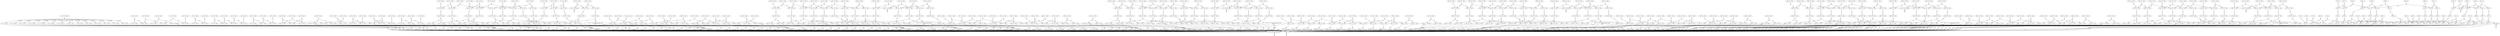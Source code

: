 digraph model {
	0 [ label = "0: {(c < 20), init}" ];
	1 [ label = "1: {(c < 20)}" ];
	2 [ label = "2: {(c < 20)}" ];
	3 [ label = "3: {(c < 20)}" ];
	4 [ label = "4: {(c < 20)}" ];
	5 [ label = "5: {(c < 20)}" ];
	6 [ label = "6: {(c < 20)}" ];
	7 [ label = "7: {(c < 20)}" ];
	8 [ label = "8: {(c < 20)}" ];
	9 [ label = "9: {(c < 20)}" ];
	10 [ label = "10: {(c < 20)}" ];
	11 [ label = "11: {(c < 20)}" ];
	12 [ label = "12: {(c < 20)}" ];
	13 [ label = "13: {(c < 20)}" ];
	14 [ label = "14: {(c < 20)}" ];
	15 [ label = "15: {(c < 20)}" ];
	16 [ label = "16: {(c < 20)}" ];
	17 [ label = "17: {(c < 20)}" ];
	18 [ label = "18: {(c < 20)}" ];
	19 [ label = "19: {(c < 20)}" ];
	20 [ label = "20: {(c < 20)}" ];
	21 [ label = "21: {(c < 20)}" ];
	22 [ label = "22: {(c < 20)}" ];
	23 [ label = "23: {(c < 20)}" ];
	24 [ label = "24: {(c < 20)}" ];
	25 [ label = "25: {(c < 20)}" ];
	26 [ label = "26: {(c < 20)}" ];
	27 [ label = "27: {(c < 20)}" ];
	28 [ label = "28: {(c < 20)}" ];
	29 [ label = "29: {(c < 20)}" ];
	30 [ label = "30: {(c < 20)}" ];
	31 [ label = "31: {(c < 20)}" ];
	32 [ label = "32: {(c < 20)}" ];
	33 [ label = "33: {(c < 20), bad}" ];
	34 [ label = "34: {(c < 20)}" ];
	35 [ label = "35: {(c < 20)}" ];
	36 [ label = "36: {(c < 20)}" ];
	37 [ label = "37: {(c < 20)}" ];
	38 [ label = "38: {(c < 20)}" ];
	39 [ label = "39: {(c < 20)}" ];
	40 [ label = "40: {(c < 20)}" ];
	41 [ label = "41: {(c < 20)}" ];
	42 [ label = "42: {(c < 20)}" ];
	43 [ label = "43: {(c < 20)}" ];
	44 [ label = "44: {(c < 20)}" ];
	45 [ label = "45: {(c < 20)}" ];
	46 [ label = "46: {(c < 20)}" ];
	47 [ label = "47: {(c < 20)}" ];
	48 [ label = "48: {(c < 20)}" ];
	49 [ label = "49: {(c < 20)}" ];
	50 [ label = "50: {(c < 20)}" ];
	51 [ label = "51: {(c < 20)}" ];
	52 [ label = "52: {(c < 20)}" ];
	53 [ label = "53: {(c < 20)}" ];
	54 [ label = "54: {(c < 20)}" ];
	55 [ label = "55: {(c < 20)}" ];
	56 [ label = "56: {(c < 20)}" ];
	57 [ label = "57: {(c < 20)}" ];
	58 [ label = "58: {(c < 20)}" ];
	59 [ label = "59: {(c < 20)}" ];
	60 [ label = "60: {(c < 20), bad}" ];
	61 [ label = "61: {(c < 20)}" ];
	62 [ label = "62: {(c < 20)}" ];
	63 [ label = "63: {(c < 20)}" ];
	64 [ label = "64: {(c < 20)}" ];
	65 [ label = "65: {(c < 20)}" ];
	66 [ label = "66: {(c < 20)}" ];
	67 [ label = "67: {(c < 20)}" ];
	68 [ label = "68: {(c < 20)}" ];
	69 [ label = "69: {(c < 20)}" ];
	70 [ label = "70: {(c < 20)}" ];
	71 [ label = "71: {(c < 20)}" ];
	72 [ label = "72: {(c < 20)}" ];
	73 [ label = "73: {(c < 20)}" ];
	74 [ label = "74: {(c < 20)}" ];
	75 [ label = "75: {(c < 20)}" ];
	76 [ label = "76: {(c < 20)}" ];
	77 [ label = "77: {(c < 20)}" ];
	78 [ label = "78: {(c < 20)}" ];
	79 [ label = "79: {(c < 20)}" ];
	80 [ label = "80: {(c < 20)}" ];
	81 [ label = "81: {(c < 20)}" ];
	82 [ label = "82: {(c < 20)}" ];
	83 [ label = "83: {(c < 20)}" ];
	84 [ label = "84: {(c < 20)}" ];
	85 [ label = "85: {(c < 20)}" ];
	86 [ label = "86: {(c < 20)}" ];
	87 [ label = "87: {(c < 20)}" ];
	88 [ label = "88: {(c < 20)}" ];
	89 [ label = "89: {(c < 20)}" ];
	90 [ label = "90: {(c < 20)}" ];
	91 [ label = "91: {(c < 20), bad}" ];
	92 [ label = "92: {(c < 20)}" ];
	93 [ label = "93: {(c < 20)}" ];
	94 [ label = "94: {(c < 20)}" ];
	95 [ label = "95: {(c < 20)}" ];
	96 [ label = "96: {(c < 20)}" ];
	97 [ label = "97: {(c < 20)}" ];
	98 [ label = "98: {(c < 20)}" ];
	99 [ label = "99: {(c < 20)}" ];
	100 [ label = "100: {(c < 20)}" ];
	101 [ label = "101: {(c < 20)}" ];
	102 [ label = "102: {(c < 20)}" ];
	103 [ label = "103: {(c < 20)}" ];
	104 [ label = "104: {(c < 20)}" ];
	105 [ label = "105: {(c < 20)}" ];
	106 [ label = "106: {(c < 20)}" ];
	107 [ label = "107: {(c < 20)}" ];
	108 [ label = "108: {(c < 20)}" ];
	109 [ label = "109: {(c < 20)}" ];
	110 [ label = "110: {(c < 20)}" ];
	111 [ label = "111: {(c < 20)}" ];
	112 [ label = "112: {(c < 20)}" ];
	113 [ label = "113: {(c < 20)}" ];
	114 [ label = "114: {(c < 20)}" ];
	115 [ label = "115: {(c < 20)}" ];
	116 [ label = "116: {(c < 20)}" ];
	117 [ label = "117: {(c < 20)}" ];
	118 [ label = "118: {(c < 20)}" ];
	119 [ label = "119: {(c < 20)}" ];
	120 [ label = "120: {(c < 20)}" ];
	121 [ label = "121: {(c < 20)}" ];
	122 [ label = "122: {(c < 20), bad}" ];
	123 [ label = "123: {(c < 20)}" ];
	124 [ label = "124: {(c < 20)}" ];
	125 [ label = "125: {(c < 20)}" ];
	126 [ label = "126: {(c < 20)}" ];
	127 [ label = "127: {(c < 20), counterexample_target
goal}" ];
	128 [ label = "128: {(c < 20)}" ];
	129 [ label = "129: {(c < 20)}" ];
	130 [ label = "130: {(c < 20)}" ];
	131 [ label = "131: {(c < 20)}" ];
	132 [ label = "132: {(c < 20)}" ];
	133 [ label = "133: {(c < 20)}" ];
	134 [ label = "134: {(c < 20)}" ];
	135 [ label = "135: {(c < 20)}" ];
	136 [ label = "136: {(c < 20)}" ];
	137 [ label = "137: {(c < 20)}" ];
	138 [ label = "138: {(c < 20)}" ];
	139 [ label = "139: {(c < 20)}" ];
	140 [ label = "140: {(c < 20)}" ];
	141 [ label = "141: {(c < 20)}" ];
	142 [ label = "142: {(c < 20)}" ];
	143 [ label = "143: {(c < 20)}" ];
	144 [ label = "144: {(c < 20)}" ];
	145 [ label = "145: {(c < 20)}" ];
	146 [ label = "146: {(c < 20)}" ];
	147 [ label = "147: {(c < 20)}" ];
	148 [ label = "148: {(c < 20)}" ];
	149 [ label = "149: {(c < 20)}" ];
	150 [ label = "150: {(c < 20)}" ];
	151 [ label = "151: {(c < 20)}" ];
	152 [ label = "152: {(c < 20)}" ];
	153 [ label = "153: {(c < 20), bad}" ];
	154 [ label = "154: {(c < 20)}" ];
	155 [ label = "155: {(c < 20)}" ];
	156 [ label = "156: {(c < 20)}" ];
	157 [ label = "157: {(c < 20)}" ];
	158 [ label = "158: {(c < 20)}" ];
	159 [ label = "159: {(c < 20)}" ];
	160 [ label = "160: {(c < 20)}" ];
	161 [ label = "161: {(c < 20)}" ];
	162 [ label = "162: {(c < 20)}" ];
	163 [ label = "163: {(c < 20)}" ];
	164 [ label = "164: {(c < 20)}" ];
	165 [ label = "165: {(c < 20)}" ];
	166 [ label = "166: {(c < 20)}" ];
	167 [ label = "167: {(c < 20)}" ];
	168 [ label = "168: {(c < 20)}" ];
	169 [ label = "169: {(c < 20)}" ];
	170 [ label = "170: {(c < 20)}" ];
	171 [ label = "171: {(c < 20)}" ];
	172 [ label = "172: {(c < 20)}" ];
	173 [ label = "173: {(c < 20)}" ];
	174 [ label = "174: {(c < 20)}" ];
	175 [ label = "175: {(c < 20)}" ];
	176 [ label = "176: {(c < 20)}" ];
	177 [ label = "177: {(c < 20)}" ];
	178 [ label = "178: {(c < 20)}" ];
	179 [ label = "179: {(c < 20)}" ];
	180 [ label = "180: {(c < 20)}" ];
	181 [ label = "181: {(c < 20)}" ];
	182 [ label = "182: {(c < 20)}" ];
	183 [ label = "183: {(c < 20), bad}" ];
	184 [ label = "184: {(c < 20)}" ];
	185 [ label = "185: {(c < 20)}" ];
	186 [ label = "186: {(c < 20)}" ];
	187 [ label = "187: {(c < 20)}" ];
	188 [ label = "188: {(c < 20)}" ];
	189 [ label = "189: {(c < 20)}" ];
	190 [ label = "190: {(c < 20)}" ];
	191 [ label = "191: {(c < 20)}" ];
	192 [ label = "192: {(c < 20)}" ];
	193 [ label = "193: {(c < 20)}" ];
	194 [ label = "194: {(c < 20)}" ];
	195 [ label = "195: {(c < 20)}" ];
	196 [ label = "196: {(c < 20)}" ];
	197 [ label = "197: {(c < 20)}" ];
	198 [ label = "198: {(c < 20)}" ];
	199 [ label = "199: {(c < 20)}" ];
	200 [ label = "200: {(c < 20)}" ];
	201 [ label = "201: {(c < 20)}" ];
	202 [ label = "202: {(c < 20)}" ];
	203 [ label = "203: {(c < 20)}" ];
	204 [ label = "204: {(c < 20)}" ];
	205 [ label = "205: {(c < 20)}" ];
	206 [ label = "206: {(c < 20)}" ];
	207 [ label = "207: {(c < 20)}" ];
	208 [ label = "208: {(c < 20)}" ];
	209 [ label = "209: {(c < 20)}" ];
	210 [ label = "210: {(c < 20)}" ];
	211 [ label = "211: {(c < 20)}" ];
	212 [ label = "212: {(c < 20), bad}" ];
	213 [ label = "213: {(c < 20)}" ];
	214 [ label = "214: {(c < 20)}" ];
	215 [ label = "215: {(c < 20)}" ];
	216 [ label = "216: {(c < 20)}" ];
	217 [ label = "217: {(c < 20)}" ];
	218 [ label = "218: {(c < 20)}" ];
	219 [ label = "219: {(c < 20), counterexample_target
goal}" ];
	220 [ label = "220: {(c < 20)}" ];
	221 [ label = "221: {(c < 20)}" ];
	222 [ label = "222: {(c < 20)}" ];
	223 [ label = "223: {(c < 20)}" ];
	224 [ label = "224: {(c < 20)}" ];
	225 [ label = "225: {(c < 20)}" ];
	226 [ label = "226: {(c < 20)}" ];
	227 [ label = "227: {(c < 20)}" ];
	228 [ label = "228: {(c < 20)}" ];
	229 [ label = "229: {(c < 20)}" ];
	230 [ label = "230: {(c < 20)}" ];
	231 [ label = "231: {(c < 20)}" ];
	232 [ label = "232: {(c < 20)}" ];
	233 [ label = "233: {(c < 20)}" ];
	234 [ label = "234: {(c < 20)}" ];
	235 [ label = "235: {(c < 20)}" ];
	236 [ label = "236: {(c < 20)}" ];
	237 [ label = "237: {(c < 20)}" ];
	238 [ label = "238: {(c < 20)}" ];
	239 [ label = "239: {(c < 20)}" ];
	240 [ label = "240: {(c < 20)}" ];
	241 [ label = "241: {(c < 20)}" ];
	242 [ label = "242: {(c < 20), bad}" ];
	243 [ label = "243: {(c < 20)}" ];
	244 [ label = "244: {(c < 20)}" ];
	245 [ label = "245: {(c < 20)}" ];
	246 [ label = "246: {(c < 20)}" ];
	247 [ label = "247: {(c < 20)}" ];
	248 [ label = "248: {(c < 20)}" ];
	249 [ label = "249: {(c < 20)}" ];
	250 [ label = "250: {(c < 20)}" ];
	251 [ label = "251: {(c < 20)}" ];
	252 [ label = "252: {(c < 20)}" ];
	253 [ label = "253: {(c < 20)}" ];
	254 [ label = "254: {(c < 20)}" ];
	255 [ label = "255: {(c < 20)}" ];
	256 [ label = "256: {(c < 20)}" ];
	257 [ label = "257: {(c < 20)}" ];
	258 [ label = "258: {(c < 20)}" ];
	259 [ label = "259: {(c < 20)}" ];
	260 [ label = "260: {(c < 20)}" ];
	261 [ label = "261: {(c < 20)}" ];
	262 [ label = "262: {(c < 20)}" ];
	263 [ label = "263: {(c < 20)}" ];
	264 [ label = "264: {(c < 20)}" ];
	265 [ label = "265: {(c < 20)}" ];
	266 [ label = "266: {(c < 20)}" ];
	267 [ label = "267: {(c < 20)}" ];
	268 [ label = "268: {(c < 20)}" ];
	269 [ label = "269: {(c < 20)}" ];
	270 [ label = "270: {(c < 20)}" ];
	271 [ label = "271: {(c < 20), bad}" ];
	272 [ label = "272: {(c < 20)}" ];
	273 [ label = "273: {(c < 20)}" ];
	274 [ label = "274: {(c < 20)}" ];
	275 [ label = "275: {(c < 20)}" ];
	276 [ label = "276: {(c < 20)}" ];
	277 [ label = "277: {(c < 20)}" ];
	278 [ label = "278: {(c < 20)}" ];
	279 [ label = "279: {(c < 20)}" ];
	280 [ label = "280: {(c < 20)}" ];
	281 [ label = "281: {(c < 20)}" ];
	282 [ label = "282: {(c < 20)}" ];
	283 [ label = "283: {(c < 20)}" ];
	284 [ label = "284: {(c < 20)}" ];
	285 [ label = "285: {(c < 20)}" ];
	286 [ label = "286: {(c < 20)}" ];
	287 [ label = "287: {(c < 20)}" ];
	288 [ label = "288: {(c < 20)}" ];
	289 [ label = "289: {(c < 20)}" ];
	290 [ label = "290: {(c < 20)}" ];
	291 [ label = "291: {(c < 20)}" ];
	292 [ label = "292: {(c < 20)}" ];
	293 [ label = "293: {(c < 20)}" ];
	294 [ label = "294: {(c < 20)}" ];
	295 [ label = "295: {(c < 20)}" ];
	296 [ label = "296: {(c < 20)}" ];
	297 [ label = "297: {(c < 20)}" ];
	298 [ label = "298: {(c < 20)}" ];
	299 [ label = "299: {(c < 20)}" ];
	300 [ label = "300: {(c < 20), bad}" ];
	301 [ label = "301: {(c < 20)}" ];
	302 [ label = "302: {(c < 20)}" ];
	303 [ label = "303: {(c < 20)}" ];
	304 [ label = "304: {(c < 20)}" ];
	305 [ label = "305: {(c < 20)}" ];
	306 [ label = "306: {(c < 20)}" ];
	307 [ label = "307: {(c < 20), counterexample_target
goal}" ];
	308 [ label = "308: {(c < 20)}" ];
	309 [ label = "309: {(c < 20)}" ];
	310 [ label = "310: {(c < 20)}" ];
	311 [ label = "311: {(c < 20)}" ];
	312 [ label = "312: {(c < 20)}" ];
	313 [ label = "313: {(c < 20)}" ];
	314 [ label = "314: {(c < 20)}" ];
	315 [ label = "315: {(c < 20)}" ];
	316 [ label = "316: {(c < 20)}" ];
	317 [ label = "317: {(c < 20)}" ];
	318 [ label = "318: {(c < 20)}" ];
	319 [ label = "319: {(c < 20)}" ];
	320 [ label = "320: {(c < 20)}" ];
	321 [ label = "321: {(c < 20)}" ];
	322 [ label = "322: {(c < 20)}" ];
	323 [ label = "323: {(c < 20)}" ];
	324 [ label = "324: {(c < 20)}" ];
	325 [ label = "325: {(c < 20)}" ];
	326 [ label = "326: {(c < 20)}" ];
	327 [ label = "327: {(c < 20)}" ];
	328 [ label = "328: {(c < 20)}" ];
	329 [ label = "329: {(c < 20)}" ];
	330 [ label = "330: {(c < 20), bad}" ];
	331 [ label = "331: {(c < 20)}" ];
	332 [ label = "332: {(c < 20)}" ];
	333 [ label = "333: {(c < 20)}" ];
	334 [ label = "334: {(c < 20)}" ];
	335 [ label = "335: {(c < 20)}" ];
	336 [ label = "336: {(c < 20)}" ];
	337 [ label = "337: {(c < 20)}" ];
	338 [ label = "338: {(c < 20)}" ];
	339 [ label = "339: {(c < 20)}" ];
	340 [ label = "340: {(c < 20)}" ];
	341 [ label = "341: {(c < 20)}" ];
	342 [ label = "342: {(c < 20)}" ];
	343 [ label = "343: {(c < 20)}" ];
	344 [ label = "344: {(c < 20)}" ];
	345 [ label = "345: {(c < 20)}" ];
	346 [ label = "346: {(c < 20)}" ];
	347 [ label = "347: {(c < 20)}" ];
	348 [ label = "348: {(c < 20)}" ];
	349 [ label = "349: {(c < 20)}" ];
	350 [ label = "350: {(c < 20)}" ];
	351 [ label = "351: {(c < 20)}" ];
	352 [ label = "352: {(c < 20)}" ];
	353 [ label = "353: {(c < 20)}" ];
	354 [ label = "354: {(c < 20)}" ];
	355 [ label = "355: {(c < 20)}" ];
	356 [ label = "356: {(c < 20)}" ];
	357 [ label = "357: {(c < 20)}" ];
	358 [ label = "358: {(c < 20)}" ];
	359 [ label = "359: {(c < 20), bad}" ];
	360 [ label = "360: {(c < 20)}" ];
	361 [ label = "361: {(c < 20)}" ];
	362 [ label = "362: {(c < 20)}" ];
	363 [ label = "363: {(c < 20)}" ];
	364 [ label = "364: {(c < 20)}" ];
	365 [ label = "365: {(c < 20)}" ];
	366 [ label = "366: {(c < 20)}" ];
	367 [ label = "367: {(c < 20)}" ];
	368 [ label = "368: {(c < 20)}" ];
	369 [ label = "369: {(c < 20)}" ];
	370 [ label = "370: {(c < 20)}" ];
	371 [ label = "371: {(c < 20)}" ];
	372 [ label = "372: {(c < 20)}" ];
	373 [ label = "373: {(c < 20)}" ];
	374 [ label = "374: {(c < 20)}" ];
	375 [ label = "375: {(c < 20)}" ];
	376 [ label = "376: {(c < 20)}" ];
	377 [ label = "377: {(c < 20)}" ];
	378 [ label = "378: {(c < 20)}" ];
	379 [ label = "379: {(c < 20)}" ];
	380 [ label = "380: {(c < 20)}" ];
	381 [ label = "381: {(c < 20)}" ];
	382 [ label = "382: {(c < 20)}" ];
	383 [ label = "383: {(c < 20)}" ];
	384 [ label = "384: {(c < 20)}" ];
	385 [ label = "385: {(c < 20)}" ];
	386 [ label = "386: {(c < 20)}" ];
	387 [ label = "387: {(c < 20)}" ];
	388 [ label = "388: {(c < 20), bad}" ];
	389 [ label = "389: {(c < 20)}" ];
	390 [ label = "390: {(c < 20)}" ];
	391 [ label = "391: {(c < 20)}" ];
	392 [ label = "392: {(c < 20)}" ];
	393 [ label = "393: {(c < 20)}" ];
	394 [ label = "394: {(c < 20)}" ];
	395 [ label = "395: {(c < 20), counterexample_target
goal}" ];
	396 [ label = "396: {(c < 20)}" ];
	397 [ label = "397: {(c < 20)}" ];
	398 [ label = "398: {(c < 20)}" ];
	399 [ label = "399: {(c < 20)}" ];
	400 [ label = "400: {(c < 20)}" ];
	401 [ label = "401: {(c < 20)}" ];
	402 [ label = "402: {(c < 20)}" ];
	403 [ label = "403: {(c < 20)}" ];
	404 [ label = "404: {(c < 20)}" ];
	405 [ label = "405: {(c < 20)}" ];
	406 [ label = "406: {(c < 20)}" ];
	407 [ label = "407: {(c < 20)}" ];
	408 [ label = "408: {(c < 20)}" ];
	409 [ label = "409: {(c < 20)}" ];
	410 [ label = "410: {(c < 20)}" ];
	411 [ label = "411: {(c < 20)}" ];
	412 [ label = "412: {(c < 20)}" ];
	413 [ label = "413: {(c < 20)}" ];
	414 [ label = "414: {(c < 20)}" ];
	415 [ label = "415: {(c < 20)}" ];
	416 [ label = "416: {(c < 20)}" ];
	417 [ label = "417: {(c < 20)}" ];
	418 [ label = "418: {(c < 20), bad}" ];
	419 [ label = "419: {(c < 20)}" ];
	420 [ label = "420: {(c < 20)}" ];
	421 [ label = "421: {(c < 20)}" ];
	422 [ label = "422: {(c < 20)}" ];
	423 [ label = "423: {(c < 20)}" ];
	424 [ label = "424: {(c < 20)}" ];
	425 [ label = "425: {(c < 20)}" ];
	426 [ label = "426: {(c < 20)}" ];
	427 [ label = "427: {(c < 20)}" ];
	428 [ label = "428: {(c < 20)}" ];
	429 [ label = "429: {(c < 20)}" ];
	430 [ label = "430: {(c < 20)}" ];
	431 [ label = "431: {(c < 20)}" ];
	432 [ label = "432: {(c < 20)}" ];
	433 [ label = "433: {(c < 20)}" ];
	434 [ label = "434: {(c < 20)}" ];
	435 [ label = "435: {(c < 20)}" ];
	436 [ label = "436: {(c < 20)}" ];
	437 [ label = "437: {(c < 20)}" ];
	438 [ label = "438: {(c < 20)}" ];
	439 [ label = "439: {(c < 20)}" ];
	440 [ label = "440: {(c < 20)}" ];
	441 [ label = "441: {(c < 20)}" ];
	442 [ label = "442: {(c < 20)}" ];
	443 [ label = "443: {(c < 20)}" ];
	444 [ label = "444: {(c < 20)}" ];
	445 [ label = "445: {(c < 20)}" ];
	446 [ label = "446: {(c < 20)}" ];
	447 [ label = "447: {(c < 20), bad}" ];
	448 [ label = "448: {(c < 20)}" ];
	449 [ label = "449: {(c < 20)}" ];
	450 [ label = "450: {(c < 20)}" ];
	451 [ label = "451: {(c < 20)}" ];
	452 [ label = "452: {(c < 20)}" ];
	453 [ label = "453: {(c < 20)}" ];
	454 [ label = "454: {(c < 20)}" ];
	455 [ label = "455: {(c < 20)}" ];
	456 [ label = "456: {(c < 20)}" ];
	457 [ label = "457: {(c < 20)}" ];
	458 [ label = "458: {(c < 20)}" ];
	459 [ label = "459: {(c < 20)}" ];
	460 [ label = "460: {(c < 20)}" ];
	461 [ label = "461: {(c < 20)}" ];
	462 [ label = "462: {(c < 20)}" ];
	463 [ label = "463: {(c < 20)}" ];
	464 [ label = "464: {(c < 20)}" ];
	465 [ label = "465: {(c < 20)}" ];
	466 [ label = "466: {(c < 20)}" ];
	467 [ label = "467: {(c < 20)}" ];
	468 [ label = "468: {(c < 20)}" ];
	469 [ label = "469: {(c < 20)}" ];
	470 [ label = "470: {(c < 20)}" ];
	471 [ label = "471: {(c < 20)}" ];
	472 [ label = "472: {(c < 20)}" ];
	473 [ label = "473: {(c < 20)}" ];
	474 [ label = "474: {(c < 20)}" ];
	475 [ label = "475: {(c < 20)}" ];
	476 [ label = "476: {(c < 20), bad}" ];
	477 [ label = "477: {(c < 20)}" ];
	478 [ label = "478: {(c < 20)}" ];
	479 [ label = "479: {(c < 20)}" ];
	480 [ label = "480: {(c < 20)}" ];
	481 [ label = "481: {(c < 20)}" ];
	482 [ label = "482: {(c < 20)}" ];
	483 [ label = "483: {(c < 20), counterexample_target
goal}" ];
	484 [ label = "484: {(c < 20)}" ];
	485 [ label = "485: {(c < 20)}" ];
	486 [ label = "486: {(c < 20)}" ];
	487 [ label = "487: {(c < 20)}" ];
	488 [ label = "488: {(c < 20)}" ];
	489 [ label = "489: {(c < 20)}" ];
	490 [ label = "490: {(c < 20)}" ];
	491 [ label = "491: {(c < 20)}" ];
	492 [ label = "492: {(c < 20)}" ];
	493 [ label = "493: {(c < 20)}" ];
	494 [ label = "494: {(c < 20)}" ];
	495 [ label = "495: {(c < 20)}" ];
	496 [ label = "496: {(c < 20)}" ];
	497 [ label = "497: {(c < 20)}" ];
	498 [ label = "498: {(c < 20)}" ];
	499 [ label = "499: {(c < 20)}" ];
	500 [ label = "500: {(c < 20)}" ];
	501 [ label = "501: {(c < 20)}" ];
	502 [ label = "502: {(c < 20)}" ];
	503 [ label = "503: {(c < 20)}" ];
	504 [ label = "504: {(c < 20)}" ];
	505 [ label = "505: {(c < 20)}" ];
	506 [ label = "506: {(c < 20), bad}" ];
	507 [ label = "507: {(c < 20)}" ];
	508 [ label = "508: {(c < 20)}" ];
	509 [ label = "509: {(c < 20)}" ];
	510 [ label = "510: {(c < 20)}" ];
	511 [ label = "511: {(c < 20)}" ];
	512 [ label = "512: {(c < 20)}" ];
	513 [ label = "513: {(c < 20)}" ];
	514 [ label = "514: {(c < 20)}" ];
	515 [ label = "515: {(c < 20)}" ];
	516 [ label = "516: {(c < 20)}" ];
	517 [ label = "517: {(c < 20)}" ];
	518 [ label = "518: {(c < 20)}" ];
	519 [ label = "519: {(c < 20)}" ];
	520 [ label = "520: {(c < 20)}" ];
	521 [ label = "521: {(c < 20)}" ];
	522 [ label = "522: {(c < 20)}" ];
	523 [ label = "523: {(c < 20)}" ];
	524 [ label = "524: {(c < 20)}" ];
	525 [ label = "525: {(c < 20)}" ];
	526 [ label = "526: {(c < 20)}" ];
	527 [ label = "527: {(c < 20)}" ];
	528 [ label = "528: {(c < 20)}" ];
	529 [ label = "529: {(c < 20)}" ];
	530 [ label = "530: {(c < 20)}" ];
	531 [ label = "531: {(c < 20)}" ];
	532 [ label = "532: {(c < 20)}" ];
	533 [ label = "533: {(c < 20)}" ];
	534 [ label = "534: {(c < 20)}" ];
	535 [ label = "535: {(c < 20), bad}" ];
	536 [ label = "536: {(c < 20)}" ];
	537 [ label = "537: {(c < 20)}" ];
	538 [ label = "538: {(c < 20)}" ];
	539 [ label = "539: {(c < 20)}" ];
	540 [ label = "540: {(c < 20)}" ];
	541 [ label = "541: {(c < 20)}" ];
	542 [ label = "542: {(c < 20)}" ];
	543 [ label = "543: {(c < 20)}" ];
	544 [ label = "544: {(c < 20)}" ];
	545 [ label = "545: {(c < 20)}" ];
	546 [ label = "546: {(c < 20)}" ];
	547 [ label = "547: {(c < 20)}" ];
	548 [ label = "548: {(c < 20)}" ];
	549 [ label = "549: {(c < 20)}" ];
	550 [ label = "550: {(c < 20)}" ];
	551 [ label = "551: {(c < 20)}" ];
	552 [ label = "552: {(c < 20)}" ];
	553 [ label = "553: {(c < 20)}" ];
	554 [ label = "554: {(c < 20)}" ];
	555 [ label = "555: {(c < 20)}" ];
	556 [ label = "556: {(c < 20)}" ];
	557 [ label = "557: {(c < 20)}" ];
	558 [ label = "558: {(c < 20)}" ];
	559 [ label = "559: {(c < 20)}" ];
	560 [ label = "560: {(c < 20)}" ];
	561 [ label = "561: {(c < 20)}" ];
	562 [ label = "562: {(c < 20)}" ];
	563 [ label = "563: {(c < 20)}" ];
	564 [ label = "564: {(c < 20), bad}" ];
	565 [ label = "565: {(c < 20)}" ];
	566 [ label = "566: {(c < 20)}" ];
	567 [ label = "567: {(c < 20)}" ];
	568 [ label = "568: {(c < 20)}" ];
	569 [ label = "569: {(c < 20)}" ];
	570 [ label = "570: {(c < 20)}" ];
	571 [ label = "571: {(c < 20), counterexample_target
goal}" ];
	572 [ label = "572: {}" ];
	573 [ label = "573: {}" ];
	574 [ label = "574: {}" ];
	575 [ label = "575: {}" ];
	576 [ label = "576: {}" ];
	577 [ label = "577: {}" ];
	578 [ label = "578: {}" ];
	579 [ label = "579: {}" ];
	580 [ label = "580: {}" ];
	581 [ label = "581: {}" ];
	582 [ label = "582: {}" ];
	583 [ label = "583: {}" ];
	584 [ label = "584: {}" ];
	585 [ label = "585: {}" ];
	586 [ label = "586: {}" ];
	587 [ label = "587: {}" ];
	588 [ label = "588: {}" ];
	589 [ label = "589: {}" ];
	590 [ label = "590: {}" ];
	591 [ label = "591: {}" ];
	592 [ label = "592: {}" ];
	593 [ label = "593: {}" ];
	594 [ label = "594: {}" ];
	595 [ label = "595: {}" ];
	596 [ label = "596: {}" ];
	597 [ label = "597: {}" ];
	598 [ label = "598: {}" ];
	599 [ label = "599: {}" ];
	600 [ label = "600: {}" ];
	601 [ label = "601: {}" ];
	602 [ label = "602: {}" ];
	603 [ label = "603: {}" ];
	604 [ label = "604: {}" ];
	605 [ label = "605: {}" ];
	606 [ label = "606: {}" ];
	607 [ label = "607: {}" ];
	608 [ label = "608: {}" ];
	609 [ label = "609: {}" ];
	610 [ label = "610: {}" ];
	611 [ label = "611: {}" ];
	612 [ label = "612: {}" ];
	613 [ label = "613: {}" ];
	614 [ label = "614: {}" ];
	615 [ label = "615: {}" ];
	616 [ label = "616: {}" ];
	617 [ label = "617: {}" ];
	618 [ label = "618: {}" ];
	619 [ label = "619: {}" ];
	620 [ label = "620: {}" ];
	621 [ label = "621: {}" ];
	622 [ label = "622: {}" ];
	623 [ label = "623: {}" ];
	624 [ label = "624: {}" ];
	625 [ label = "625: {}" ];
	626 [ label = "626: {}" ];
	627 [ label = "627: {}" ];
	628 [ label = "628: {}" ];
	629 [ label = "629: {}" ];
	630 [ label = "630: {}" ];
	631 [ label = "631: {}" ];
	632 [ label = "632: {}" ];
	633 [ label = "633: {}" ];
	634 [ label = "634: {}" ];
	635 [ label = "635: {}" ];
	636 [ label = "636: {}" ];
	637 [ label = "637: {}" ];
	638 [ label = "638: {bad}" ];
	639 [ label = "639: {bad}" ];
	640 [ label = "640: {bad}" ];
	641 [ label = "641: {}" ];
	642 [ label = "642: {}" ];
	643 [ label = "643: {}" ];
	644 [ label = "644: {}" ];
	645 [ label = "645: {}" ];
	646 [ label = "646: {}" ];
	647 [ label = "647: {}" ];
	648 [ label = "648: {}" ];
	649 [ label = "649: {}" ];
	650 [ label = "650: {}" ];
	651 [ label = "651: {}" ];
	652 [ label = "652: {}" ];
	653 [ label = "653: {}" ];
	654 [ label = "654: {}" ];
	655 [ label = "655: {}" ];
	656 [ label = "656: {}" ];
	657 [ label = "657: {}" ];
	658 [ label = "658: {}" ];
	659 [ label = "659: {goal}" ];
	660 [ label = "660: {}" ];
	661 [ label = "661: {counterexample_target}" ];
	"0c0" [shape = "point"];
	0 -> "0c0";
	"0c0" -> 1 [ label= "0.0714286" ];
	"0c0" -> 2 [ label= "0.0714286" ];
	"0c0" -> 3 [ label= "0.0714286" ];
	"0c0" -> 4 [ label= "0.0714286" ];
	"0c0" -> 5 [ label= "0.0714286" ];
	"0c0" -> 6 [ label= "0.0714286" ];
	"0c0" -> 7 [ label= "0.0714286" ];
	"0c0" -> 8 [ label= "0.0714286" ];
	"0c0" -> 9 [ label= "0.0714286" ];
	"0c0" -> 10 [ label= "0.0714286" ];
	"0c0" -> 11 [ label= "0.0714286" ];
	"0c0" -> 12 [ label= "0.0714286" ];
	"0c0" -> 13 [ label= "0.0714286" ];
	"0c0" -> 14 [ label= "0.0714286" ];
	"1c0" [shape = "point"];
	1 -> "1c0";
	"1c0" -> 660 [ label= "1.33227e-15" ];
	"1c0" -> 661 [ label= "1" ];
	"2c0" [shape = "point"];
	2 -> "2c0";
	"2c0" -> 660 [ label= "7.19425e-14" ];
	"2c0" -> 661 [ label= "1" ];
	"3c0" [shape = "point"];
	3 -> "3c0";
	"3c0" -> 660 [ label= "2.61491e-12" ];
	"3c0" -> 661 [ label= "1" ];
	"4c0" [shape = "point"];
	4 -> "4c0";
	"4c0" -> 660 [ label= "7.12771e-11" ];
	"4c0" -> 661 [ label= "1" ];
	"5c0" [shape = "point"];
	5 -> "5c0";
	"5c0" -> 660 [ label= "0" ];
	"5c0" -> 661 [ label= "1" ];
	"6c0" [shape = "point"];
	6 -> "6c0";
	"6c0" -> 660 [ label= "7.19425e-14" ];
	"6c0" -> 661 [ label= "1" ];
	"7c0" [shape = "point"];
	7 -> "7c0";
	"7c0" -> 660 [ label= "2.61491e-12" ];
	"7c0" -> 661 [ label= "1" ];
	"8c0" [shape = "point"];
	8 -> "8c0";
	"8c0" -> 660 [ label= "0" ];
	"8c0" -> 661 [ label= "1" ];
	"9c0" [shape = "point"];
	9 -> "9c0";
	"9c0" -> 660 [ label= "0" ];
	"9c0" -> 661 [ label= "1" ];
	"10c0" [shape = "point"];
	10 -> "10c0";
	"10c0" -> 660 [ label= "1.33227e-15" ];
	"10c0" -> 661 [ label= "1" ];
	"11c0" [shape = "point"];
	11 -> "11c0";
	"11c0" -> 660 [ label= "7.19425e-14" ];
	"11c0" -> 661 [ label= "1" ];
	"12c0" [shape = "point"];
	12 -> "12c0";
	"12c0" -> 660 [ label= "0" ];
	"12c0" -> 661 [ label= "1" ];
	"13c0" [shape = "point"];
	13 -> "13c0";
	"13c0" -> 660 [ label= "0" ];
	"13c0" -> 661 [ label= "1" ];
	"14c0" [shape = "point"];
	14 -> "14c0";
	"14c0" -> 660 [ label= "1.33227e-15" ];
	"14c0" -> 661 [ label= "1" ];
	"15c0" [shape = "point"];
	15 -> "15c0";
	"15c0" -> 29 [ label= "0.9" ];
	"15c0" -> 30 [ label= "0.1" ];
	"16c0" [shape = "point"];
	16 -> "16c0";
	"16c0" -> 29 [ label= "0.1" ];
	"16c0" -> 32 [ label= "0.9" ];
	"17c0" [shape = "point"];
	17 -> "17c0";
	"17c0" -> 32 [ label= "0.1" ];
	"17c0" -> 34 [ label= "0.9" ];
	"18c0" [shape = "point"];
	18 -> "18c0";
	"18c0" -> 34 [ label= "1" ];
	"19c0" [shape = "point"];
	19 -> "19c0";
	"19c0" -> 31 [ label= "0.1" ];
	"19c0" -> 33 [ label= "0.9" ];
	"20c0" [shape = "point"];
	20 -> "20c0";
	"20c0" -> 35 [ label= "0.1" ];
	"20c0" -> 36 [ label= "0.9" ];
	"21c0" [shape = "point"];
	21 -> "21c0";
	"21c0" -> 36 [ label= "1" ];
	"22c0" [shape = "point"];
	22 -> "22c0";
	"22c0" -> 37 [ label= "0.1" ];
	"22c0" -> 40 [ label= "0.9" ];
	"23c0" [shape = "point"];
	23 -> "23c0";
	"23c0" -> 38 [ label= "0.9" ];
	"23c0" -> 40 [ label= "0.1" ];
	"24c0" [shape = "point"];
	24 -> "24c0";
	"24c0" -> 38 [ label= "0.1" ];
	"24c0" -> 39 [ label= "0.9" ];
	"25c0" [shape = "point"];
	25 -> "25c0";
	"25c0" -> 39 [ label= "1" ];
	"26c0" [shape = "point"];
	26 -> "26c0";
	"26c0" -> 41 [ label= "0.1" ];
	"26c0" -> 42 [ label= "0.9" ];
	"27c0" [shape = "point"];
	27 -> "27c0";
	"27c0" -> 42 [ label= "0.1" ];
	"27c0" -> 43 [ label= "0.9" ];
	"28c0" [shape = "point"];
	28 -> "28c0";
	"28c0" -> 43 [ label= "1" ];
	"29c0" [shape = "point"];
	29 -> "29c0";
	"29c0" -> 660 [ label= "6.07292e-13" ];
	"29c0" -> 661 [ label= "1" ];
	"30c0" [shape = "point"];
	30 -> "30c0";
	"30c0" -> 660 [ label= "1.25455e-14" ];
	"30c0" -> 661 [ label= "1" ];
	"31c0" [shape = "point"];
	31 -> "31c0";
	"31c0" -> 660 [ label= "1.11022e-16" ];
	"31c0" -> 661 [ label= "1" ];
	"32c0" [shape = "point"];
	32 -> "32c0";
	"32c0" -> 660 [ label= "2.0684e-11" ];
	"32c0" -> 661 [ label= "1" ];
	"33c0" [shape = "point"];
	33 -> "33c0";
	"33c0" -> 33 [ label= "1" ];
	"34c0" [shape = "point"];
	34 -> "34c0";
	"34c0" -> 660 [ label= "5.26616e-10" ];
	"34c0" -> 661 [ label= "1" ];
	"35c0" [shape = "point"];
	35 -> "35c0";
	"35c0" -> 660 [ label= "6.07292e-13" ];
	"35c0" -> 661 [ label= "1" ];
	"36c0" [shape = "point"];
	36 -> "36c0";
	"36c0" -> 660 [ label= "2.06839e-11" ];
	"36c0" -> 661 [ label= "1" ];
	"37c0" [shape = "point"];
	37 -> "37c0";
	"37c0" -> 660 [ label= "0" ];
	"37c0" -> 661 [ label= "1" ];
	"38c0" [shape = "point"];
	38 -> "38c0";
	"38c0" -> 660 [ label= "1.25455e-14" ];
	"38c0" -> 661 [ label= "1" ];
	"39c0" [shape = "point"];
	39 -> "39c0";
	"39c0" -> 660 [ label= "6.07292e-13" ];
	"39c0" -> 661 [ label= "1" ];
	"40c0" [shape = "point"];
	40 -> "40c0";
	"40c0" -> 660 [ label= "1.11022e-16" ];
	"40c0" -> 661 [ label= "1" ];
	"41c0" [shape = "point"];
	41 -> "41c0";
	"41c0" -> 660 [ label= "0" ];
	"41c0" -> 661 [ label= "1" ];
	"42c0" [shape = "point"];
	42 -> "42c0";
	"42c0" -> 660 [ label= "1.11022e-16" ];
	"42c0" -> 661 [ label= "1" ];
	"43c0" [shape = "point"];
	43 -> "43c0";
	"43c0" -> 660 [ label= "1.25455e-14" ];
	"43c0" -> 661 [ label= "1" ];
	"44c0" [shape = "point"];
	44 -> "44c0";
	"44c0" -> 58 [ label= "0.9" ];
	"44c0" -> 59 [ label= "0.1" ];
	"45c0" [shape = "point"];
	45 -> "45c0";
	"45c0" -> 59 [ label= "0.9" ];
	"45c0" -> 61 [ label= "0.1" ];
	"46c0" [shape = "point"];
	46 -> "46c0";
	"46c0" -> 60 [ label= "0.9" ];
	"46c0" -> 62 [ label= "0.1" ];
	"47c0" [shape = "point"];
	47 -> "47c0";
	"47c0" -> 58 [ label= "0.1" ];
	"47c0" -> 64 [ label= "0.9" ];
	"48c0" [shape = "point"];
	48 -> "48c0";
	"48c0" -> 64 [ label= "1" ];
	"49c0" [shape = "point"];
	49 -> "49c0";
	"49c0" -> 65 [ label= "0.1" ];
	"49c0" -> 66 [ label= "0.9" ];
	"50c0" [shape = "point"];
	50 -> "50c0";
	"50c0" -> 66 [ label= "1" ];
	"51c0" [shape = "point"];
	51 -> "51c0";
	"51c0" -> 63 [ label= "0.1" ];
	"51c0" -> 69 [ label= "0.9" ];
	"52c0" [shape = "point"];
	52 -> "52c0";
	"52c0" -> 67 [ label= "0.1" ];
	"52c0" -> 68 [ label= "0.9" ];
	"53c0" [shape = "point"];
	53 -> "53c0";
	"53c0" -> 68 [ label= "1" ];
	"54c0" [shape = "point"];
	54 -> "54c0";
	"54c0" -> 67 [ label= "0.9" ];
	"54c0" -> 69 [ label= "0.1" ];
	"55c0" [shape = "point"];
	55 -> "55c0";
	"55c0" -> 70 [ label= "0.9" ];
	"55c0" -> 72 [ label= "0.1" ];
	"56c0" [shape = "point"];
	56 -> "56c0";
	"56c0" -> 70 [ label= "0.1" ];
	"56c0" -> 71 [ label= "0.9" ];
	"57c0" [shape = "point"];
	57 -> "57c0";
	"57c0" -> 71 [ label= "1" ];
	"58c0" [shape = "point"];
	58 -> "58c0";
	"58c0" -> 660 [ label= "1.6122e-10" ];
	"58c0" -> 661 [ label= "1" ];
	"59c0" [shape = "point"];
	59 -> "59c0";
	"59c0" -> 660 [ label= "5.06883e-12" ];
	"59c0" -> 661 [ label= "1" ];
	"60c0" [shape = "point"];
	60 -> "60c0";
	"60c0" -> 60 [ label= "1" ];
	"61c0" [shape = "point"];
	61 -> "61c0";
	"61c0" -> 660 [ label= "1.11577e-13" ];
	"61c0" -> 661 [ label= "1" ];
	"62c0" [shape = "point"];
	62 -> "62c0";
	"62c0" -> 660 [ label= "1.55431e-15" ];
	"62c0" -> 661 [ label= "1" ];
	"63c0" [shape = "point"];
	63 -> "63c0";
	"63c0" -> 660 [ label= "0" ];
	"63c0" -> 661 [ label= "1" ];
	"64c0" [shape = "point"];
	64 -> "64c0";
	"64c0" -> 660 [ label= "3.81517e-09" ];
	"64c0" -> 661 [ label= "1" ];
	"65c0" [shape = "point"];
	65 -> "65c0";
	"65c0" -> 660 [ label= "5.06883e-12" ];
	"65c0" -> 661 [ label= "1" ];
	"66c0" [shape = "point"];
	66 -> "66c0";
	"66c0" -> 660 [ label= "1.6122e-10" ];
	"66c0" -> 661 [ label= "1" ];
	"67c0" [shape = "point"];
	67 -> "67c0";
	"67c0" -> 660 [ label= "1.11577e-13" ];
	"67c0" -> 661 [ label= "1" ];
	"68c0" [shape = "point"];
	68 -> "68c0";
	"68c0" -> 660 [ label= "5.06883e-12" ];
	"68c0" -> 661 [ label= "1" ];
	"69c0" [shape = "point"];
	69 -> "69c0";
	"69c0" -> 660 [ label= "1.55431e-15" ];
	"69c0" -> 661 [ label= "1" ];
	"70c0" [shape = "point"];
	70 -> "70c0";
	"70c0" -> 660 [ label= "1.55431e-15" ];
	"70c0" -> 661 [ label= "1" ];
	"71c0" [shape = "point"];
	71 -> "71c0";
	"71c0" -> 660 [ label= "1.11577e-13" ];
	"71c0" -> 661 [ label= "1" ];
	"72c0" [shape = "point"];
	72 -> "72c0";
	"72c0" -> 660 [ label= "0" ];
	"72c0" -> 661 [ label= "1" ];
	"73c0" [shape = "point"];
	73 -> "73c0";
	"73c0" -> 88 [ label= "1" ];
	"74c0" [shape = "point"];
	74 -> "74c0";
	"74c0" -> 90 [ label= "1" ];
	"75c0" [shape = "point"];
	75 -> "75c0";
	"75c0" -> 92 [ label= "1" ];
	"76c0" [shape = "point"];
	76 -> "76c0";
	"76c0" -> 92 [ label= "0.9" ];
	"76c0" -> 93 [ label= "0.1" ];
	"77c0" [shape = "point"];
	77 -> "77c0";
	"77c0" -> 93 [ label= "0.9" ];
	"77c0" -> 94 [ label= "0.1" ];
	"78c0" [shape = "point"];
	78 -> "78c0";
	"78c0" -> 87 [ label= "1" ];
	"79c0" [shape = "point"];
	79 -> "79c0";
	"79c0" -> 88 [ label= "0.9" ];
	"79c0" -> 89 [ label= "0.1" ];
	"80c0" [shape = "point"];
	80 -> "80c0";
	"80c0" -> 87 [ label= "0.9" ];
	"80c0" -> 96 [ label= "0.1" ];
	"81c0" [shape = "point"];
	81 -> "81c0";
	"81c0" -> 89 [ label= "0.9" ];
	"81c0" -> 97 [ label= "0.1" ];
	"82c0" [shape = "point"];
	82 -> "82c0";
	"82c0" -> 96 [ label= "0.9" ];
	"82c0" -> 98 [ label= "0.1" ];
	"83c0" [shape = "point"];
	83 -> "83c0";
	"83c0" -> 91 [ label= "0.9" ];
	"83c0" -> 95 [ label= "0.1" ];
	"84c0" [shape = "point"];
	84 -> "84c0";
	"84c0" -> 97 [ label= "0.9" ];
	"84c0" -> 99 [ label= "0.1" ];
	"85c0" [shape = "point"];
	85 -> "85c0";
	"85c0" -> 98 [ label= "0.9" ];
	"85c0" -> 100 [ label= "0.1" ];
	"86c0" [shape = "point"];
	86 -> "86c0";
	"86c0" -> 95 [ label= "0.9" ];
	"86c0" -> 101 [ label= "0.1" ];
	"87c0" [shape = "point"];
	87 -> "87c0";
	"87c0" -> 102 [ label= "1" ];
	"88c0" [shape = "point"];
	88 -> "88c0";
	"88c0" -> 103 [ label= "1" ];
	"89c0" [shape = "point"];
	89 -> "89c0";
	"89c0" -> 104 [ label= "1" ];
	"90c0" [shape = "point"];
	90 -> "90c0";
	"90c0" -> 105 [ label= "1" ];
	"91c0" [shape = "point"];
	91 -> "91c0";
	"91c0" -> 91 [ label= "1" ];
	"92c0" [shape = "point"];
	92 -> "92c0";
	"92c0" -> 106 [ label= "1" ];
	"93c0" [shape = "point"];
	93 -> "93c0";
	"93c0" -> 107 [ label= "1" ];
	"94c0" [shape = "point"];
	94 -> "94c0";
	"94c0" -> 108 [ label= "1" ];
	"95c0" [shape = "point"];
	95 -> "95c0";
	"95c0" -> 109 [ label= "1" ];
	"96c0" [shape = "point"];
	96 -> "96c0";
	"96c0" -> 110 [ label= "1" ];
	"97c0" [shape = "point"];
	97 -> "97c0";
	"97c0" -> 111 [ label= "1" ];
	"98c0" [shape = "point"];
	98 -> "98c0";
	"98c0" -> 112 [ label= "1" ];
	"99c0" [shape = "point"];
	99 -> "99c0";
	"99c0" -> 113 [ label= "1" ];
	"100c0" [shape = "point"];
	100 -> "100c0";
	"100c0" -> 114 [ label= "1" ];
	"101c0" [shape = "point"];
	101 -> "101c0";
	"101c0" -> 115 [ label= "1" ];
	"102c0" [shape = "point"];
	102 -> "102c0";
	"102c0" -> 116 [ label= "0.1" ];
	"102c0" -> 118 [ label= "0.9" ];
	"103c0" [shape = "point"];
	103 -> "103c0";
	"103c0" -> 118 [ label= "0.1" ];
	"103c0" -> 120 [ label= "0.9" ];
	"104c0" [shape = "point"];
	104 -> "104c0";
	"104c0" -> 119 [ label= "0.1" ];
	"104c0" -> 122 [ label= "0.9" ];
	"105c0" [shape = "point"];
	105 -> "105c0";
	"105c0" -> 120 [ label= "0.1" ];
	"105c0" -> 123 [ label= "0.9" ];
	"106c0" [shape = "point"];
	106 -> "106c0";
	"106c0" -> 123 [ label= "1" ];
	"107c0" [shape = "point"];
	107 -> "107c0";
	"107c0" -> 124 [ label= "1" ];
	"108c0" [shape = "point"];
	108 -> "108c0";
	"108c0" -> 125 [ label= "1" ];
	"109c0" [shape = "point"];
	109 -> "109c0";
	"109c0" -> 125 [ label= "0.9" ];
	"109c0" -> 126 [ label= "0.1" ];
	"110c0" [shape = "point"];
	110 -> "110c0";
	"110c0" -> 117 [ label= "0.1" ];
	"110c0" -> 119 [ label= "0.9" ];
	"111c0" [shape = "point"];
	111 -> "111c0";
	"111c0" -> 121 [ label= "0.1" ];
	"111c0" -> 126 [ label= "0.9" ];
	"112c0" [shape = "point"];
	112 -> "112c0";
	"112c0" -> 121 [ label= "0.9" ];
	"112c0" -> 129 [ label= "0.1" ];
	"113c0" [shape = "point"];
	113 -> "113c0";
	"113c0" -> 128 [ label= "0.9" ];
	"113c0" -> 130 [ label= "0.1" ];
	"114c0" [shape = "point"];
	114 -> "114c0";
	"114c0" -> 130 [ label= "0.9" ];
	"114c0" -> 131 [ label= "0.1" ];
	"115c0" [shape = "point"];
	115 -> "115c0";
	"115c0" -> 127 [ label= "0.9" ];
	"115c0" -> 128 [ label= "0.1" ];
	"116c0" [shape = "point"];
	116 -> "116c0";
	"116c0" -> 660 [ label= "1.8662e-07" ];
	"116c0" -> 661 [ label= "1" ];
	"117c0" [shape = "point"];
	117 -> "117c0";
	"117c0" -> 660 [ label= "9.2961e-09" ];
	"117c0" -> 661 [ label= "1" ];
	"118c0" [shape = "point"];
	118 -> "118c0";
	"118c0" -> 660 [ label= "9.2961e-09" ];
	"118c0" -> 661 [ label= "1" ];
	"119c0" [shape = "point"];
	119 -> "119c0";
	"119c0" -> 660 [ label= "3.40336e-10" ];
	"119c0" -> 661 [ label= "1" ];
	"120c0" [shape = "point"];
	120 -> "120c0";
	"120c0" -> 660 [ label= "3.40336e-10" ];
	"120c0" -> 661 [ label= "1" ];
	"121c0" [shape = "point"];
	121 -> "121c0";
	"121c0" -> 660 [ label= "8.64087e-12" ];
	"121c0" -> 661 [ label= "1" ];
	"122c0" [shape = "point"];
	122 -> "122c0";
	"122c0" -> 122 [ label= "1" ];
	"123c0" [shape = "point"];
	123 -> "123c0";
	"123c0" -> 660 [ label= "8.64087e-12" ];
	"123c0" -> 661 [ label= "1" ];
	"124c0" [shape = "point"];
	124 -> "124c0";
	"124c0" -> 660 [ label= "1.36002e-13" ];
	"124c0" -> 661 [ label= "1" ];
	"125c0" [shape = "point"];
	125 -> "125c0";
	"125c0" -> 660 [ label= "9.99201e-16" ];
	"125c0" -> 661 [ label= "1" ];
	"126c0" [shape = "point"];
	126 -> "126c0";
	"126c0" -> 660 [ label= "1.36002e-13" ];
	"126c0" -> 661 [ label= "1" ];
	"127c0" [shape = "point"];
	127 -> "127c0";
	"127c0" -> 127 [ label= "1" ];
	"128c0" [shape = "point"];
	128 -> "128c0";
	"128c0" -> 660 [ label= "9.99201e-16" ];
	"128c0" -> 661 [ label= "1" ];
	"129c0" [shape = "point"];
	129 -> "129c0";
	"129c0" -> 660 [ label= "3.40336e-10" ];
	"129c0" -> 661 [ label= "1" ];
	"130c0" [shape = "point"];
	130 -> "130c0";
	"130c0" -> 660 [ label= "1.36002e-13" ];
	"130c0" -> 661 [ label= "1" ];
	"131c0" [shape = "point"];
	131 -> "131c0";
	"131c0" -> 660 [ label= "8.64087e-12" ];
	"131c0" -> 661 [ label= "1" ];
	"132c0" [shape = "point"];
	132 -> "132c0";
	"132c0" -> 146 [ label= "1" ];
	"133c0" [shape = "point"];
	133 -> "133c0";
	"133c0" -> 147 [ label= "1" ];
	"134c0" [shape = "point"];
	134 -> "134c0";
	"134c0" -> 146 [ label= "0.9" ];
	"134c0" -> 148 [ label= "0.1" ];
	"135c0" [shape = "point"];
	135 -> "135c0";
	"135c0" -> 147 [ label= "0.9" ];
	"135c0" -> 150 [ label= "0.1" ];
	"136c0" [shape = "point"];
	136 -> "136c0";
	"136c0" -> 148 [ label= "0.9" ];
	"136c0" -> 151 [ label= "0.1" ];
	"137c0" [shape = "point"];
	137 -> "137c0";
	"137c0" -> 149 [ label= "0.9" ];
	"137c0" -> 152 [ label= "0.1" ];
	"138c0" [shape = "point"];
	138 -> "138c0";
	"138c0" -> 151 [ label= "0.9" ];
	"138c0" -> 154 [ label= "0.1" ];
	"139c0" [shape = "point"];
	139 -> "139c0";
	"139c0" -> 153 [ label= "0.9" ];
	"139c0" -> 157 [ label= "0.1" ];
	"140c0" [shape = "point"];
	140 -> "140c0";
	"140c0" -> 156 [ label= "0.9" ];
	"140c0" -> 158 [ label= "0.1" ];
	"141c0" [shape = "point"];
	141 -> "141c0";
	"141c0" -> 152 [ label= "0.9" ];
	"141c0" -> 156 [ label= "0.1" ];
	"142c0" [shape = "point"];
	142 -> "142c0";
	"142c0" -> 155 [ label= "0.9" ];
	"142c0" -> 159 [ label= "0.1" ];
	"143c0" [shape = "point"];
	143 -> "143c0";
	"143c0" -> 149 [ label= "1" ];
	"144c0" [shape = "point"];
	144 -> "144c0";
	"144c0" -> 155 [ label= "0.1" ];
	"144c0" -> 160 [ label= "0.9" ];
	"145c0" [shape = "point"];
	145 -> "145c0";
	"145c0" -> 160 [ label= "1" ];
	"146c0" [shape = "point"];
	146 -> "146c0";
	"146c0" -> 660 [ label= "1.25057e-06" ];
	"146c0" -> 661 [ label= "0.999999" ];
	"147c0" [shape = "point"];
	147 -> "147c0";
	"147c0" -> 660 [ label= "6.84041e-08" ];
	"147c0" -> 661 [ label= "1" ];
	"148c0" [shape = "point"];
	148 -> "148c0";
	"148c0" -> 660 [ label= "6.84041e-08" ];
	"148c0" -> 661 [ label= "1" ];
	"149c0" [shape = "point"];
	149 -> "149c0";
	"149c0" -> 660 [ label= "2.72854e-09" ];
	"149c0" -> 661 [ label= "1" ];
	"150c0" [shape = "point"];
	150 -> "150c0";
	"150c0" -> 660 [ label= "2.72854e-09" ];
	"150c0" -> 661 [ label= "1" ];
	"151c0" [shape = "point"];
	151 -> "151c0";
	"151c0" -> 660 [ label= "2.72854e-09" ];
	"151c0" -> 661 [ label= "1" ];
	"152c0" [shape = "point"];
	152 -> "152c0";
	"152c0" -> 660 [ label= "7.49799e-11" ];
	"152c0" -> 661 [ label= "1" ];
	"153c0" [shape = "point"];
	153 -> "153c0";
	"153c0" -> 153 [ label= "1" ];
	"154c0" [shape = "point"];
	154 -> "154c0";
	"154c0" -> 660 [ label= "7.49799e-11" ];
	"154c0" -> 661 [ label= "1" ];
	"155c0" [shape = "point"];
	155 -> "155c0";
	"155c0" -> 660 [ label= "1.26987e-12" ];
	"155c0" -> 661 [ label= "1" ];
	"156c0" [shape = "point"];
	156 -> "156c0";
	"156c0" -> 660 [ label= "1.26987e-12" ];
	"156c0" -> 661 [ label= "1" ];
	"157c0" [shape = "point"];
	157 -> "157c0";
	"157c0" -> 660 [ label= "1.26987e-12" ];
	"157c0" -> 661 [ label= "1" ];
	"158c0" [shape = "point"];
	158 -> "158c0";
	"158c0" -> 660 [ label= "9.99201e-15" ];
	"158c0" -> 661 [ label= "1" ];
	"159c0" [shape = "point"];
	159 -> "159c0";
	"159c0" -> 660 [ label= "9.99201e-15" ];
	"159c0" -> 661 [ label= "1" ];
	"160c0" [shape = "point"];
	160 -> "160c0";
	"160c0" -> 660 [ label= "7.49799e-11" ];
	"160c0" -> 661 [ label= "1" ];
	"161c0" [shape = "point"];
	161 -> "161c0";
	"161c0" -> 175 [ label= "1" ];
	"162c0" [shape = "point"];
	162 -> "162c0";
	"162c0" -> 175 [ label= "0.9" ];
	"162c0" -> 176 [ label= "0.1" ];
	"163c0" [shape = "point"];
	163 -> "163c0";
	"163c0" -> 177 [ label= "1" ];
	"164c0" [shape = "point"];
	164 -> "164c0";
	"164c0" -> 176 [ label= "0.9" ];
	"164c0" -> 178 [ label= "0.1" ];
	"165c0" [shape = "point"];
	165 -> "165c0";
	"165c0" -> 177 [ label= "0.9" ];
	"165c0" -> 179 [ label= "0.1" ];
	"166c0" [shape = "point"];
	166 -> "166c0";
	"166c0" -> 180 [ label= "1" ];
	"167c0" [shape = "point"];
	167 -> "167c0";
	"167c0" -> 179 [ label= "0.9" ];
	"167c0" -> 182 [ label= "0.1" ];
	"168c0" [shape = "point"];
	168 -> "168c0";
	"168c0" -> 184 [ label= "1" ];
	"169c0" [shape = "point"];
	169 -> "169c0";
	"169c0" -> 182 [ label= "0.9" ];
	"169c0" -> 185 [ label= "0.1" ];
	"170c0" [shape = "point"];
	170 -> "170c0";
	"170c0" -> 183 [ label= "0.9" ];
	"170c0" -> 186 [ label= "0.1" ];
	"171c0" [shape = "point"];
	171 -> "171c0";
	"171c0" -> 184 [ label= "0.9" ];
	"171c0" -> 187 [ label= "0.1" ];
	"172c0" [shape = "point"];
	172 -> "172c0";
	"172c0" -> 187 [ label= "0.9" ];
	"172c0" -> 189 [ label= "0.1" ];
	"173c0" [shape = "point"];
	173 -> "173c0";
	"173c0" -> 186 [ label= "0.9" ];
	"173c0" -> 188 [ label= "0.1" ];
	"174c0" [shape = "point"];
	174 -> "174c0";
	"174c0" -> 178 [ label= "0.9" ];
	"174c0" -> 181 [ label= "0.1" ];
	"175c0" [shape = "point"];
	175 -> "175c0";
	"175c0" -> 190 [ label= "1" ];
	"176c0" [shape = "point"];
	176 -> "176c0";
	"176c0" -> 191 [ label= "1" ];
	"177c0" [shape = "point"];
	177 -> "177c0";
	"177c0" -> 192 [ label= "1" ];
	"178c0" [shape = "point"];
	178 -> "178c0";
	"178c0" -> 193 [ label= "1" ];
	"179c0" [shape = "point"];
	179 -> "179c0";
	"179c0" -> 194 [ label= "1" ];
	"180c0" [shape = "point"];
	180 -> "180c0";
	"180c0" -> 195 [ label= "1" ];
	"181c0" [shape = "point"];
	181 -> "181c0";
	"181c0" -> 196 [ label= "1" ];
	"182c0" [shape = "point"];
	182 -> "182c0";
	"182c0" -> 197 [ label= "1" ];
	"183c0" [shape = "point"];
	183 -> "183c0";
	"183c0" -> 183 [ label= "1" ];
	"184c0" [shape = "point"];
	184 -> "184c0";
	"184c0" -> 198 [ label= "1" ];
	"185c0" [shape = "point"];
	185 -> "185c0";
	"185c0" -> 199 [ label= "1" ];
	"186c0" [shape = "point"];
	186 -> "186c0";
	"186c0" -> 200 [ label= "1" ];
	"187c0" [shape = "point"];
	187 -> "187c0";
	"187c0" -> 201 [ label= "1" ];
	"188c0" [shape = "point"];
	188 -> "188c0";
	"188c0" -> 202 [ label= "1" ];
	"189c0" [shape = "point"];
	189 -> "189c0";
	"189c0" -> 203 [ label= "1" ];
	"190c0" [shape = "point"];
	190 -> "190c0";
	"190c0" -> 204 [ label= "0.1" ];
	"190c0" -> 206 [ label= "0.9" ];
	"191c0" [shape = "point"];
	191 -> "191c0";
	"191c0" -> 205 [ label= "0.1" ];
	"191c0" -> 208 [ label= "0.9" ];
	"192c0" [shape = "point"];
	192 -> "192c0";
	"192c0" -> 206 [ label= "0.1" ];
	"192c0" -> 209 [ label= "0.9" ];
	"193c0" [shape = "point"];
	193 -> "193c0";
	"193c0" -> 207 [ label= "0.1" ];
	"193c0" -> 211 [ label= "0.9" ];
	"194c0" [shape = "point"];
	194 -> "194c0";
	"194c0" -> 208 [ label= "0.1" ];
	"194c0" -> 212 [ label= "0.9" ];
	"195c0" [shape = "point"];
	195 -> "195c0";
	"195c0" -> 209 [ label= "0.1" ];
	"195c0" -> 213 [ label= "0.9" ];
	"196c0" [shape = "point"];
	196 -> "196c0";
	"196c0" -> 210 [ label= "0.1" ];
	"196c0" -> 214 [ label= "0.9" ];
	"197c0" [shape = "point"];
	197 -> "197c0";
	"197c0" -> 211 [ label= "0.1" ];
	"197c0" -> 215 [ label= "0.9" ];
	"198c0" [shape = "point"];
	198 -> "198c0";
	"198c0" -> 213 [ label= "1" ];
	"199c0" [shape = "point"];
	199 -> "199c0";
	"199c0" -> 214 [ label= "0.1" ];
	"199c0" -> 217 [ label= "0.9" ];
	"200c0" [shape = "point"];
	200 -> "200c0";
	"200c0" -> 215 [ label= "0.1" ];
	"200c0" -> 218 [ label= "0.9" ];
	"201c0" [shape = "point"];
	201 -> "201c0";
	"201c0" -> 216 [ label= "1" ];
	"202c0" [shape = "point"];
	202 -> "202c0";
	"202c0" -> 217 [ label= "0.1" ];
	"202c0" -> 219 [ label= "0.9" ];
	"203c0" [shape = "point"];
	203 -> "203c0";
	"203c0" -> 218 [ label= "1" ];
	"204c0" [shape = "point"];
	204 -> "204c0";
	"204c0" -> 660 [ label= "5.01803e-05" ];
	"204c0" -> 661 [ label= "0.99995" ];
	"205c0" [shape = "point"];
	205 -> "205c0";
	"205c0" -> 660 [ label= "3.41353e-06" ];
	"205c0" -> 661 [ label= "0.999997" ];
	"206c0" [shape = "point"];
	206 -> "206c0";
	"206c0" -> 660 [ label= "3.41353e-06" ];
	"206c0" -> 661 [ label= "0.999997" ];
	"207c0" [shape = "point"];
	207 -> "207c0";
	"207c0" -> 660 [ label= "1.65835e-07" ];
	"207c0" -> 661 [ label= "1" ];
	"208c0" [shape = "point"];
	208 -> "208c0";
	"208c0" -> 660 [ label= "1.65835e-07" ];
	"208c0" -> 661 [ label= "1" ];
	"209c0" [shape = "point"];
	209 -> "209c0";
	"209c0" -> 660 [ label= "1.65835e-07" ];
	"209c0" -> 661 [ label= "1" ];
	"210c0" [shape = "point"];
	210 -> "210c0";
	"210c0" -> 660 [ label= "5.455e-09" ];
	"210c0" -> 661 [ label= "1" ];
	"211c0" [shape = "point"];
	211 -> "211c0";
	"211c0" -> 660 [ label= "5.455e-09" ];
	"211c0" -> 661 [ label= "1" ];
	"212c0" [shape = "point"];
	212 -> "212c0";
	"212c0" -> 212 [ label= "1" ];
	"213c0" [shape = "point"];
	213 -> "213c0";
	"213c0" -> 660 [ label= "5.455e-09" ];
	"213c0" -> 661 [ label= "1" ];
	"214c0" [shape = "point"];
	214 -> "214c0";
	"214c0" -> 660 [ label= "1.09e-10" ];
	"214c0" -> 661 [ label= "1" ];
	"215c0" [shape = "point"];
	215 -> "215c0";
	"215c0" -> 660 [ label= "1.09e-10" ];
	"215c0" -> 661 [ label= "1" ];
	"216c0" [shape = "point"];
	216 -> "216c0";
	"216c0" -> 660 [ label= "1.09e-10" ];
	"216c0" -> 661 [ label= "1" ];
	"217c0" [shape = "point"];
	217 -> "217c0";
	"217c0" -> 660 [ label= "9.99978e-13" ];
	"217c0" -> 661 [ label= "1" ];
	"218c0" [shape = "point"];
	218 -> "218c0";
	"218c0" -> 660 [ label= "9.99978e-13" ];
	"218c0" -> 661 [ label= "1" ];
	"219c0" [shape = "point"];
	219 -> "219c0";
	"219c0" -> 219 [ label= "1" ];
	"220c0" [shape = "point"];
	220 -> "220c0";
	"220c0" -> 234 [ label= "1" ];
	"221c0" [shape = "point"];
	221 -> "221c0";
	"221c0" -> 235 [ label= "1" ];
	"222c0" [shape = "point"];
	222 -> "222c0";
	"222c0" -> 234 [ label= "0.9" ];
	"222c0" -> 236 [ label= "0.1" ];
	"223c0" [shape = "point"];
	223 -> "223c0";
	"223c0" -> 237 [ label= "1" ];
	"224c0" [shape = "point"];
	224 -> "224c0";
	"224c0" -> 235 [ label= "0.9" ];
	"224c0" -> 238 [ label= "0.1" ];
	"225c0" [shape = "point"];
	225 -> "225c0";
	"225c0" -> 236 [ label= "0.9" ];
	"225c0" -> 239 [ label= "0.1" ];
	"226c0" [shape = "point"];
	226 -> "226c0";
	"226c0" -> 240 [ label= "1" ];
	"227c0" [shape = "point"];
	227 -> "227c0";
	"227c0" -> 237 [ label= "0.9" ];
	"227c0" -> 241 [ label= "0.1" ];
	"228c0" [shape = "point"];
	228 -> "228c0";
	"228c0" -> 239 [ label= "0.9" ];
	"228c0" -> 243 [ label= "0.1" ];
	"229c0" [shape = "point"];
	229 -> "229c0";
	"229c0" -> 240 [ label= "0.9" ];
	"229c0" -> 244 [ label= "0.1" ];
	"230c0" [shape = "point"];
	230 -> "230c0";
	"230c0" -> 241 [ label= "0.9" ];
	"230c0" -> 245 [ label= "0.1" ];
	"231c0" [shape = "point"];
	231 -> "231c0";
	"231c0" -> 242 [ label= "0.9" ];
	"231c0" -> 246 [ label= "0.1" ];
	"232c0" [shape = "point"];
	232 -> "232c0";
	"232c0" -> 244 [ label= "0.9" ];
	"232c0" -> 247 [ label= "0.1" ];
	"233c0" [shape = "point"];
	233 -> "233c0";
	"233c0" -> 245 [ label= "0.9" ];
	"233c0" -> 248 [ label= "0.1" ];
	"234c0" [shape = "point"];
	234 -> "234c0";
	"234c0" -> 660 [ label= "0.000295706" ];
	"234c0" -> 661 [ label= "0.999704" ];
	"235c0" [shape = "point"];
	235 -> "235c0";
	"235c0" -> 660 [ label= "2.28997e-05" ];
	"235c0" -> 661 [ label= "0.999977" ];
	"236c0" [shape = "point"];
	236 -> "236c0";
	"236c0" -> 660 [ label= "2.28997e-05" ];
	"236c0" -> 661 [ label= "0.999977" ];
	"237c0" [shape = "point"];
	237 -> "237c0";
	"237c0" -> 660 [ label= "1.2484e-06" ];
	"237c0" -> 661 [ label= "0.999999" ];
	"238c0" [shape = "point"];
	238 -> "238c0";
	"238c0" -> 660 [ label= "1.2484e-06" ];
	"238c0" -> 661 [ label= "0.999999" ];
	"239c0" [shape = "point"];
	239 -> "239c0";
	"239c0" -> 660 [ label= "1.2484e-06" ];
	"239c0" -> 661 [ label= "0.999999" ];
	"240c0" [shape = "point"];
	240 -> "240c0";
	"240c0" -> 660 [ label= "4.555e-08" ];
	"240c0" -> 661 [ label= "1" ];
	"241c0" [shape = "point"];
	241 -> "241c0";
	"241c0" -> 660 [ label= "4.555e-08" ];
	"241c0" -> 661 [ label= "1" ];
	"242c0" [shape = "point"];
	242 -> "242c0";
	"242c0" -> 242 [ label= "1" ];
	"243c0" [shape = "point"];
	243 -> "243c0";
	"243c0" -> 660 [ label= "4.555e-08" ];
	"243c0" -> 661 [ label= "1" ];
	"244c0" [shape = "point"];
	244 -> "244c0";
	"244c0" -> 660 [ label= "1e-09" ];
	"244c0" -> 661 [ label= "1" ];
	"245c0" [shape = "point"];
	245 -> "245c0";
	"245c0" -> 660 [ label= "1e-09" ];
	"245c0" -> 661 [ label= "1" ];
	"246c0" [shape = "point"];
	246 -> "246c0";
	"246c0" -> 660 [ label= "1e-09" ];
	"246c0" -> 661 [ label= "1" ];
	"247c0" [shape = "point"];
	247 -> "247c0";
	"247c0" -> 660 [ label= "1e-11" ];
	"247c0" -> 661 [ label= "1" ];
	"248c0" [shape = "point"];
	248 -> "248c0";
	"248c0" -> 660 [ label= "1e-11" ];
	"248c0" -> 661 [ label= "1" ];
	"249c0" [shape = "point"];
	249 -> "249c0";
	"249c0" -> 263 [ label= "1" ];
	"250c0" [shape = "point"];
	250 -> "250c0";
	"250c0" -> 263 [ label= "0.9" ];
	"250c0" -> 264 [ label= "0.1" ];
	"251c0" [shape = "point"];
	251 -> "251c0";
	"251c0" -> 265 [ label= "1" ];
	"252c0" [shape = "point"];
	252 -> "252c0";
	"252c0" -> 264 [ label= "0.9" ];
	"252c0" -> 266 [ label= "0.1" ];
	"253c0" [shape = "point"];
	253 -> "253c0";
	"253c0" -> 265 [ label= "0.9" ];
	"253c0" -> 267 [ label= "0.1" ];
	"254c0" [shape = "point"];
	254 -> "254c0";
	"254c0" -> 268 [ label= "1" ];
	"255c0" [shape = "point"];
	255 -> "255c0";
	"255c0" -> 266 [ label= "0.9" ];
	"255c0" -> 269 [ label= "0.1" ];
	"256c0" [shape = "point"];
	256 -> "256c0";
	"256c0" -> 267 [ label= "0.9" ];
	"256c0" -> 270 [ label= "0.1" ];
	"257c0" [shape = "point"];
	257 -> "257c0";
	"257c0" -> 272 [ label= "1" ];
	"258c0" [shape = "point"];
	258 -> "258c0";
	"258c0" -> 270 [ label= "0.9" ];
	"258c0" -> 273 [ label= "0.1" ];
	"259c0" [shape = "point"];
	259 -> "259c0";
	"259c0" -> 271 [ label= "0.9" ];
	"259c0" -> 274 [ label= "0.1" ];
	"260c0" [shape = "point"];
	260 -> "260c0";
	"260c0" -> 272 [ label= "0.9" ];
	"260c0" -> 275 [ label= "0.1" ];
	"261c0" [shape = "point"];
	261 -> "261c0";
	"261c0" -> 274 [ label= "0.9" ];
	"261c0" -> 276 [ label= "0.1" ];
	"262c0" [shape = "point"];
	262 -> "262c0";
	"262c0" -> 275 [ label= "0.9" ];
	"262c0" -> 277 [ label= "0.1" ];
	"263c0" [shape = "point"];
	263 -> "263c0";
	"263c0" -> 278 [ label= "1" ];
	"264c0" [shape = "point"];
	264 -> "264c0";
	"264c0" -> 279 [ label= "1" ];
	"265c0" [shape = "point"];
	265 -> "265c0";
	"265c0" -> 280 [ label= "1" ];
	"266c0" [shape = "point"];
	266 -> "266c0";
	"266c0" -> 281 [ label= "1" ];
	"267c0" [shape = "point"];
	267 -> "267c0";
	"267c0" -> 282 [ label= "1" ];
	"268c0" [shape = "point"];
	268 -> "268c0";
	"268c0" -> 283 [ label= "1" ];
	"269c0" [shape = "point"];
	269 -> "269c0";
	"269c0" -> 284 [ label= "1" ];
	"270c0" [shape = "point"];
	270 -> "270c0";
	"270c0" -> 285 [ label= "1" ];
	"271c0" [shape = "point"];
	271 -> "271c0";
	"271c0" -> 271 [ label= "1" ];
	"272c0" [shape = "point"];
	272 -> "272c0";
	"272c0" -> 286 [ label= "1" ];
	"273c0" [shape = "point"];
	273 -> "273c0";
	"273c0" -> 287 [ label= "1" ];
	"274c0" [shape = "point"];
	274 -> "274c0";
	"274c0" -> 288 [ label= "1" ];
	"275c0" [shape = "point"];
	275 -> "275c0";
	"275c0" -> 289 [ label= "1" ];
	"276c0" [shape = "point"];
	276 -> "276c0";
	"276c0" -> 290 [ label= "1" ];
	"277c0" [shape = "point"];
	277 -> "277c0";
	"277c0" -> 291 [ label= "1" ];
	"278c0" [shape = "point"];
	278 -> "278c0";
	"278c0" -> 292 [ label= "0.1" ];
	"278c0" -> 294 [ label= "0.9" ];
	"279c0" [shape = "point"];
	279 -> "279c0";
	"279c0" -> 293 [ label= "0.1" ];
	"279c0" -> 296 [ label= "0.9" ];
	"280c0" [shape = "point"];
	280 -> "280c0";
	"280c0" -> 294 [ label= "0.1" ];
	"280c0" -> 297 [ label= "0.9" ];
	"281c0" [shape = "point"];
	281 -> "281c0";
	"281c0" -> 295 [ label= "0.1" ];
	"281c0" -> 299 [ label= "0.9" ];
	"282c0" [shape = "point"];
	282 -> "282c0";
	"282c0" -> 296 [ label= "0.1" ];
	"282c0" -> 300 [ label= "0.9" ];
	"283c0" [shape = "point"];
	283 -> "283c0";
	"283c0" -> 297 [ label= "0.1" ];
	"283c0" -> 301 [ label= "0.9" ];
	"284c0" [shape = "point"];
	284 -> "284c0";
	"284c0" -> 298 [ label= "0.1" ];
	"284c0" -> 302 [ label= "0.9" ];
	"285c0" [shape = "point"];
	285 -> "285c0";
	"285c0" -> 299 [ label= "0.1" ];
	"285c0" -> 303 [ label= "0.9" ];
	"286c0" [shape = "point"];
	286 -> "286c0";
	"286c0" -> 301 [ label= "1" ];
	"287c0" [shape = "point"];
	287 -> "287c0";
	"287c0" -> 302 [ label= "0.1" ];
	"287c0" -> 305 [ label= "0.9" ];
	"288c0" [shape = "point"];
	288 -> "288c0";
	"288c0" -> 303 [ label= "0.1" ];
	"288c0" -> 306 [ label= "0.9" ];
	"289c0" [shape = "point"];
	289 -> "289c0";
	"289c0" -> 304 [ label= "1" ];
	"290c0" [shape = "point"];
	290 -> "290c0";
	"290c0" -> 305 [ label= "0.1" ];
	"290c0" -> 307 [ label= "0.9" ];
	"291c0" [shape = "point"];
	291 -> "291c0";
	"291c0" -> 306 [ label= "1" ];
	"292c0" [shape = "point"];
	292 -> "292c0";
	"292c0" -> 660 [ label= "0.00833109" ];
	"292c0" -> 661 [ label= "0.991669" ];
	"293c0" [shape = "point"];
	293 -> "293c0";
	"293c0" -> 660 [ label= "0.00089092" ];
	"293c0" -> 661 [ label= "0.999109" ];
	"294c0" [shape = "point"];
	294 -> "294c0";
	"294c0" -> 660 [ label= "0.00089092" ];
	"294c0" -> 661 [ label= "0.999109" ];
	"295c0" [shape = "point"];
	295 -> "295c0";
	"295c0" -> 660 [ label= "6.4234e-05" ];
	"295c0" -> 661 [ label= "0.999936" ];
	"296c0" [shape = "point"];
	296 -> "296c0";
	"296c0" -> 660 [ label= "6.4234e-05" ];
	"296c0" -> 661 [ label= "0.999936" ];
	"297c0" [shape = "point"];
	297 -> "297c0";
	"297c0" -> 660 [ label= "6.4234e-05" ];
	"297c0" -> 661 [ label= "0.999936" ];
	"298c0" [shape = "point"];
	298 -> "298c0";
	"298c0" -> 660 [ label= "2.998e-06" ];
	"298c0" -> 661 [ label= "0.999997" ];
	"299c0" [shape = "point"];
	299 -> "299c0";
	"299c0" -> 660 [ label= "2.998e-06" ];
	"299c0" -> 661 [ label= "0.999997" ];
	"300c0" [shape = "point"];
	300 -> "300c0";
	"300c0" -> 300 [ label= "1" ];
	"301c0" [shape = "point"];
	301 -> "301c0";
	"301c0" -> 660 [ label= "2.998e-06" ];
	"301c0" -> 661 [ label= "0.999997" ];
	"302c0" [shape = "point"];
	302 -> "302c0";
	"302c0" -> 660 [ label= "8.2e-08" ];
	"302c0" -> 661 [ label= "1" ];
	"303c0" [shape = "point"];
	303 -> "303c0";
	"303c0" -> 660 [ label= "8.2e-08" ];
	"303c0" -> 661 [ label= "1" ];
	"304c0" [shape = "point"];
	304 -> "304c0";
	"304c0" -> 660 [ label= "8.2e-08" ];
	"304c0" -> 661 [ label= "1" ];
	"305c0" [shape = "point"];
	305 -> "305c0";
	"305c0" -> 660 [ label= "1e-09" ];
	"305c0" -> 661 [ label= "1" ];
	"306c0" [shape = "point"];
	306 -> "306c0";
	"306c0" -> 660 [ label= "1e-09" ];
	"306c0" -> 661 [ label= "1" ];
	"307c0" [shape = "point"];
	307 -> "307c0";
	"307c0" -> 307 [ label= "1" ];
	"308c0" [shape = "point"];
	308 -> "308c0";
	"308c0" -> 322 [ label= "1" ];
	"309c0" [shape = "point"];
	309 -> "309c0";
	"309c0" -> 323 [ label= "1" ];
	"310c0" [shape = "point"];
	310 -> "310c0";
	"310c0" -> 322 [ label= "0.9" ];
	"310c0" -> 324 [ label= "0.1" ];
	"311c0" [shape = "point"];
	311 -> "311c0";
	"311c0" -> 325 [ label= "1" ];
	"312c0" [shape = "point"];
	312 -> "312c0";
	"312c0" -> 323 [ label= "0.9" ];
	"312c0" -> 326 [ label= "0.1" ];
	"313c0" [shape = "point"];
	313 -> "313c0";
	"313c0" -> 324 [ label= "0.9" ];
	"313c0" -> 327 [ label= "0.1" ];
	"314c0" [shape = "point"];
	314 -> "314c0";
	"314c0" -> 328 [ label= "1" ];
	"315c0" [shape = "point"];
	315 -> "315c0";
	"315c0" -> 325 [ label= "0.9" ];
	"315c0" -> 329 [ label= "0.1" ];
	"316c0" [shape = "point"];
	316 -> "316c0";
	"316c0" -> 327 [ label= "0.9" ];
	"316c0" -> 331 [ label= "0.1" ];
	"317c0" [shape = "point"];
	317 -> "317c0";
	"317c0" -> 328 [ label= "0.9" ];
	"317c0" -> 332 [ label= "0.1" ];
	"318c0" [shape = "point"];
	318 -> "318c0";
	"318c0" -> 329 [ label= "0.9" ];
	"318c0" -> 333 [ label= "0.1" ];
	"319c0" [shape = "point"];
	319 -> "319c0";
	"319c0" -> 330 [ label= "0.9" ];
	"319c0" -> 334 [ label= "0.1" ];
	"320c0" [shape = "point"];
	320 -> "320c0";
	"320c0" -> 332 [ label= "0.9" ];
	"320c0" -> 335 [ label= "0.1" ];
	"321c0" [shape = "point"];
	321 -> "321c0";
	"321c0" -> 333 [ label= "0.9" ];
	"321c0" -> 336 [ label= "0.1" ];
	"322c0" [shape = "point"];
	322 -> "322c0";
	"322c0" -> 660 [ label= "0.0380918" ];
	"322c0" -> 661 [ label= "0.961908" ];
	"323c0" [shape = "point"];
	323 -> "323c0";
	"323c0" -> 660 [ label= "0.00502435" ];
	"323c0" -> 661 [ label= "0.994976" ];
	"324c0" [shape = "point"];
	324 -> "324c0";
	"324c0" -> 660 [ label= "0.00502435" ];
	"324c0" -> 661 [ label= "0.994976" ];
	"325c0" [shape = "point"];
	325 -> "325c0";
	"325c0" -> 660 [ label= "0.00043165" ];
	"325c0" -> 661 [ label= "0.999568" ];
	"326c0" [shape = "point"];
	326 -> "326c0";
	"326c0" -> 660 [ label= "0.00043165" ];
	"326c0" -> 661 [ label= "0.999568" ];
	"327c0" [shape = "point"];
	327 -> "327c0";
	"327c0" -> 660 [ label= "0.00043165" ];
	"327c0" -> 661 [ label= "0.999568" ];
	"328c0" [shape = "point"];
	328 -> "328c0";
	"328c0" -> 660 [ label= "2.341e-05" ];
	"328c0" -> 661 [ label= "0.999977" ];
	"329c0" [shape = "point"];
	329 -> "329c0";
	"329c0" -> 660 [ label= "2.341e-05" ];
	"329c0" -> 661 [ label= "0.999977" ];
	"330c0" [shape = "point"];
	330 -> "330c0";
	"330c0" -> 330 [ label= "1" ];
	"331c0" [shape = "point"];
	331 -> "331c0";
	"331c0" -> 660 [ label= "2.341e-05" ];
	"331c0" -> 661 [ label= "0.999977" ];
	"332c0" [shape = "point"];
	332 -> "332c0";
	"332c0" -> 660 [ label= "7.3e-07" ];
	"332c0" -> 661 [ label= "0.999999" ];
	"333c0" [shape = "point"];
	333 -> "333c0";
	"333c0" -> 660 [ label= "7.3e-07" ];
	"333c0" -> 661 [ label= "0.999999" ];
	"334c0" [shape = "point"];
	334 -> "334c0";
	"334c0" -> 660 [ label= "7.3e-07" ];
	"334c0" -> 661 [ label= "0.999999" ];
	"335c0" [shape = "point"];
	335 -> "335c0";
	"335c0" -> 660 [ label= "1e-08" ];
	"335c0" -> 661 [ label= "1" ];
	"336c0" [shape = "point"];
	336 -> "336c0";
	"336c0" -> 660 [ label= "1e-08" ];
	"336c0" -> 661 [ label= "1" ];
	"337c0" [shape = "point"];
	337 -> "337c0";
	"337c0" -> 351 [ label= "1" ];
	"338c0" [shape = "point"];
	338 -> "338c0";
	"338c0" -> 351 [ label= "0.9" ];
	"338c0" -> 352 [ label= "0.1" ];
	"339c0" [shape = "point"];
	339 -> "339c0";
	"339c0" -> 353 [ label= "1" ];
	"340c0" [shape = "point"];
	340 -> "340c0";
	"340c0" -> 352 [ label= "0.9" ];
	"340c0" -> 354 [ label= "0.1" ];
	"341c0" [shape = "point"];
	341 -> "341c0";
	"341c0" -> 353 [ label= "0.9" ];
	"341c0" -> 355 [ label= "0.1" ];
	"342c0" [shape = "point"];
	342 -> "342c0";
	"342c0" -> 356 [ label= "1" ];
	"343c0" [shape = "point"];
	343 -> "343c0";
	"343c0" -> 354 [ label= "0.9" ];
	"343c0" -> 357 [ label= "0.1" ];
	"344c0" [shape = "point"];
	344 -> "344c0";
	"344c0" -> 355 [ label= "0.9" ];
	"344c0" -> 358 [ label= "0.1" ];
	"345c0" [shape = "point"];
	345 -> "345c0";
	"345c0" -> 360 [ label= "1" ];
	"346c0" [shape = "point"];
	346 -> "346c0";
	"346c0" -> 358 [ label= "0.9" ];
	"346c0" -> 361 [ label= "0.1" ];
	"347c0" [shape = "point"];
	347 -> "347c0";
	"347c0" -> 359 [ label= "0.9" ];
	"347c0" -> 362 [ label= "0.1" ];
	"348c0" [shape = "point"];
	348 -> "348c0";
	"348c0" -> 360 [ label= "0.9" ];
	"348c0" -> 363 [ label= "0.1" ];
	"349c0" [shape = "point"];
	349 -> "349c0";
	"349c0" -> 362 [ label= "0.9" ];
	"349c0" -> 364 [ label= "0.1" ];
	"350c0" [shape = "point"];
	350 -> "350c0";
	"350c0" -> 363 [ label= "0.9" ];
	"350c0" -> 365 [ label= "0.1" ];
	"351c0" [shape = "point"];
	351 -> "351c0";
	"351c0" -> 366 [ label= "1" ];
	"352c0" [shape = "point"];
	352 -> "352c0";
	"352c0" -> 367 [ label= "1" ];
	"353c0" [shape = "point"];
	353 -> "353c0";
	"353c0" -> 368 [ label= "1" ];
	"354c0" [shape = "point"];
	354 -> "354c0";
	"354c0" -> 369 [ label= "1" ];
	"355c0" [shape = "point"];
	355 -> "355c0";
	"355c0" -> 370 [ label= "1" ];
	"356c0" [shape = "point"];
	356 -> "356c0";
	"356c0" -> 371 [ label= "1" ];
	"357c0" [shape = "point"];
	357 -> "357c0";
	"357c0" -> 372 [ label= "1" ];
	"358c0" [shape = "point"];
	358 -> "358c0";
	"358c0" -> 373 [ label= "1" ];
	"359c0" [shape = "point"];
	359 -> "359c0";
	"359c0" -> 359 [ label= "1" ];
	"360c0" [shape = "point"];
	360 -> "360c0";
	"360c0" -> 374 [ label= "1" ];
	"361c0" [shape = "point"];
	361 -> "361c0";
	"361c0" -> 375 [ label= "1" ];
	"362c0" [shape = "point"];
	362 -> "362c0";
	"362c0" -> 376 [ label= "1" ];
	"363c0" [shape = "point"];
	363 -> "363c0";
	"363c0" -> 377 [ label= "1" ];
	"364c0" [shape = "point"];
	364 -> "364c0";
	"364c0" -> 378 [ label= "1" ];
	"365c0" [shape = "point"];
	365 -> "365c0";
	"365c0" -> 379 [ label= "1" ];
	"366c0" [shape = "point"];
	366 -> "366c0";
	"366c0" -> 380 [ label= "0.1" ];
	"366c0" -> 382 [ label= "0.9" ];
	"367c0" [shape = "point"];
	367 -> "367c0";
	"367c0" -> 381 [ label= "0.1" ];
	"367c0" -> 384 [ label= "0.9" ];
	"368c0" [shape = "point"];
	368 -> "368c0";
	"368c0" -> 382 [ label= "0.1" ];
	"368c0" -> 385 [ label= "0.9" ];
	"369c0" [shape = "point"];
	369 -> "369c0";
	"369c0" -> 383 [ label= "0.1" ];
	"369c0" -> 387 [ label= "0.9" ];
	"370c0" [shape = "point"];
	370 -> "370c0";
	"370c0" -> 384 [ label= "0.1" ];
	"370c0" -> 388 [ label= "0.9" ];
	"371c0" [shape = "point"];
	371 -> "371c0";
	"371c0" -> 385 [ label= "0.1" ];
	"371c0" -> 389 [ label= "0.9" ];
	"372c0" [shape = "point"];
	372 -> "372c0";
	"372c0" -> 386 [ label= "0.1" ];
	"372c0" -> 390 [ label= "0.9" ];
	"373c0" [shape = "point"];
	373 -> "373c0";
	"373c0" -> 387 [ label= "0.1" ];
	"373c0" -> 391 [ label= "0.9" ];
	"374c0" [shape = "point"];
	374 -> "374c0";
	"374c0" -> 389 [ label= "1" ];
	"375c0" [shape = "point"];
	375 -> "375c0";
	"375c0" -> 390 [ label= "0.1" ];
	"375c0" -> 393 [ label= "0.9" ];
	"376c0" [shape = "point"];
	376 -> "376c0";
	"376c0" -> 391 [ label= "0.1" ];
	"376c0" -> 394 [ label= "0.9" ];
	"377c0" [shape = "point"];
	377 -> "377c0";
	"377c0" -> 392 [ label= "1" ];
	"378c0" [shape = "point"];
	378 -> "378c0";
	"378c0" -> 393 [ label= "0.1" ];
	"378c0" -> 395 [ label= "0.9" ];
	"379c0" [shape = "point"];
	379 -> "379c0";
	"379c0" -> 394 [ label= "1" ];
	"380c0" [shape = "point"];
	380 -> "380c0";
	"380c0" -> 660 [ label= "0.468559" ];
	"380c0" -> 661 [ label= "0.531441" ];
	"381c0" [shape = "point"];
	381 -> "381c0";
	"381c0" -> 660 [ label= "0.114265" ];
	"381c0" -> 661 [ label= "0.885735" ];
	"382c0" [shape = "point"];
	382 -> "382c0";
	"382c0" -> 660 [ label= "0.114265" ];
	"382c0" -> 661 [ label= "0.885735" ];
	"383c0" [shape = "point"];
	383 -> "383c0";
	"383c0" -> 660 [ label= "0.01585" ];
	"383c0" -> 661 [ label= "0.98415" ];
	"384c0" [shape = "point"];
	384 -> "384c0";
	"384c0" -> 660 [ label= "0.01585" ];
	"384c0" -> 661 [ label= "0.98415" ];
	"385c0" [shape = "point"];
	385 -> "385c0";
	"385c0" -> 660 [ label= "0.01585" ];
	"385c0" -> 661 [ label= "0.98415" ];
	"386c0" [shape = "point"];
	386 -> "386c0";
	"386c0" -> 660 [ label= "0.00127" ];
	"386c0" -> 661 [ label= "0.99873" ];
	"387c0" [shape = "point"];
	387 -> "387c0";
	"387c0" -> 660 [ label= "0.00127" ];
	"387c0" -> 661 [ label= "0.99873" ];
	"388c0" [shape = "point"];
	388 -> "388c0";
	"388c0" -> 388 [ label= "1" ];
	"389c0" [shape = "point"];
	389 -> "389c0";
	"389c0" -> 660 [ label= "0.00127" ];
	"389c0" -> 661 [ label= "0.99873" ];
	"390c0" [shape = "point"];
	390 -> "390c0";
	"390c0" -> 660 [ label= "5.5e-05" ];
	"390c0" -> 661 [ label= "0.999945" ];
	"391c0" [shape = "point"];
	391 -> "391c0";
	"391c0" -> 660 [ label= "5.5e-05" ];
	"391c0" -> 661 [ label= "0.999945" ];
	"392c0" [shape = "point"];
	392 -> "392c0";
	"392c0" -> 660 [ label= "5.5e-05" ];
	"392c0" -> 661 [ label= "0.999945" ];
	"393c0" [shape = "point"];
	393 -> "393c0";
	"393c0" -> 660 [ label= "1e-06" ];
	"393c0" -> 661 [ label= "0.999999" ];
	"394c0" [shape = "point"];
	394 -> "394c0";
	"394c0" -> 660 [ label= "1e-06" ];
	"394c0" -> 661 [ label= "0.999999" ];
	"395c0" [shape = "point"];
	395 -> "395c0";
	"395c0" -> 395 [ label= "1" ];
	"396c0" [shape = "point"];
	396 -> "396c0";
	"396c0" -> 410 [ label= "1" ];
	"397c0" [shape = "point"];
	397 -> "397c0";
	"397c0" -> 411 [ label= "1" ];
	"398c0" [shape = "point"];
	398 -> "398c0";
	"398c0" -> 410 [ label= "0.9" ];
	"398c0" -> 412 [ label= "0.1" ];
	"399c0" [shape = "point"];
	399 -> "399c0";
	"399c0" -> 413 [ label= "1" ];
	"400c0" [shape = "point"];
	400 -> "400c0";
	"400c0" -> 411 [ label= "0.9" ];
	"400c0" -> 414 [ label= "0.1" ];
	"401c0" [shape = "point"];
	401 -> "401c0";
	"401c0" -> 412 [ label= "0.9" ];
	"401c0" -> 415 [ label= "0.1" ];
	"402c0" [shape = "point"];
	402 -> "402c0";
	"402c0" -> 416 [ label= "1" ];
	"403c0" [shape = "point"];
	403 -> "403c0";
	"403c0" -> 413 [ label= "0.9" ];
	"403c0" -> 417 [ label= "0.1" ];
	"404c0" [shape = "point"];
	404 -> "404c0";
	"404c0" -> 415 [ label= "0.9" ];
	"404c0" -> 419 [ label= "0.1" ];
	"405c0" [shape = "point"];
	405 -> "405c0";
	"405c0" -> 416 [ label= "0.9" ];
	"405c0" -> 420 [ label= "0.1" ];
	"406c0" [shape = "point"];
	406 -> "406c0";
	"406c0" -> 417 [ label= "0.9" ];
	"406c0" -> 421 [ label= "0.1" ];
	"407c0" [shape = "point"];
	407 -> "407c0";
	"407c0" -> 418 [ label= "0.9" ];
	"407c0" -> 422 [ label= "0.1" ];
	"408c0" [shape = "point"];
	408 -> "408c0";
	"408c0" -> 420 [ label= "0.9" ];
	"408c0" -> 423 [ label= "0.1" ];
	"409c0" [shape = "point"];
	409 -> "409c0";
	"409c0" -> 421 [ label= "0.9" ];
	"409c0" -> 424 [ label= "0.1" ];
	"410c0" [shape = "point"];
	410 -> "410c0";
	"410c0" -> 660 [ label= "1" ];
	"410c0" -> 661 [ label= "0" ];
	"411c0" [shape = "point"];
	411 -> "411c0";
	"411c0" -> 660 [ label= "0.40951" ];
	"411c0" -> 661 [ label= "0.59049" ];
	"412c0" [shape = "point"];
	412 -> "412c0";
	"412c0" -> 660 [ label= "0.40951" ];
	"412c0" -> 661 [ label= "0.59049" ];
	"413c0" [shape = "point"];
	413 -> "413c0";
	"413c0" -> 660 [ label= "0.08146" ];
	"413c0" -> 661 [ label= "0.91854" ];
	"414c0" [shape = "point"];
	414 -> "414c0";
	"414c0" -> 660 [ label= "0.08146" ];
	"414c0" -> 661 [ label= "0.91854" ];
	"415c0" [shape = "point"];
	415 -> "415c0";
	"415c0" -> 660 [ label= "0.08146" ];
	"415c0" -> 661 [ label= "0.91854" ];
	"416c0" [shape = "point"];
	416 -> "416c0";
	"416c0" -> 660 [ label= "0.00856" ];
	"416c0" -> 661 [ label= "0.99144" ];
	"417c0" [shape = "point"];
	417 -> "417c0";
	"417c0" -> 660 [ label= "0.00856" ];
	"417c0" -> 661 [ label= "0.99144" ];
	"418c0" [shape = "point"];
	418 -> "418c0";
	"418c0" -> 418 [ label= "1" ];
	"419c0" [shape = "point"];
	419 -> "419c0";
	"419c0" -> 660 [ label= "0.00856" ];
	"419c0" -> 661 [ label= "0.99144" ];
	"420c0" [shape = "point"];
	420 -> "420c0";
	"420c0" -> 660 [ label= "0.00046" ];
	"420c0" -> 661 [ label= "0.99954" ];
	"421c0" [shape = "point"];
	421 -> "421c0";
	"421c0" -> 660 [ label= "0.00046" ];
	"421c0" -> 661 [ label= "0.99954" ];
	"422c0" [shape = "point"];
	422 -> "422c0";
	"422c0" -> 660 [ label= "0.00046" ];
	"422c0" -> 661 [ label= "0.99954" ];
	"423c0" [shape = "point"];
	423 -> "423c0";
	"423c0" -> 660 [ label= "1e-05" ];
	"423c0" -> 661 [ label= "0.99999" ];
	"424c0" [shape = "point"];
	424 -> "424c0";
	"424c0" -> 660 [ label= "1e-05" ];
	"424c0" -> 661 [ label= "0.99999" ];
	"425c0" [shape = "point"];
	425 -> "425c0";
	"425c0" -> 439 [ label= "1" ];
	"426c0" [shape = "point"];
	426 -> "426c0";
	"426c0" -> 439 [ label= "0.9" ];
	"426c0" -> 440 [ label= "0.1" ];
	"427c0" [shape = "point"];
	427 -> "427c0";
	"427c0" -> 441 [ label= "1" ];
	"428c0" [shape = "point"];
	428 -> "428c0";
	"428c0" -> 440 [ label= "0.9" ];
	"428c0" -> 442 [ label= "0.1" ];
	"429c0" [shape = "point"];
	429 -> "429c0";
	"429c0" -> 441 [ label= "0.9" ];
	"429c0" -> 443 [ label= "0.1" ];
	"430c0" [shape = "point"];
	430 -> "430c0";
	"430c0" -> 444 [ label= "1" ];
	"431c0" [shape = "point"];
	431 -> "431c0";
	"431c0" -> 442 [ label= "0.9" ];
	"431c0" -> 445 [ label= "0.1" ];
	"432c0" [shape = "point"];
	432 -> "432c0";
	"432c0" -> 443 [ label= "0.9" ];
	"432c0" -> 446 [ label= "0.1" ];
	"433c0" [shape = "point"];
	433 -> "433c0";
	"433c0" -> 448 [ label= "1" ];
	"434c0" [shape = "point"];
	434 -> "434c0";
	"434c0" -> 446 [ label= "0.9" ];
	"434c0" -> 449 [ label= "0.1" ];
	"435c0" [shape = "point"];
	435 -> "435c0";
	"435c0" -> 447 [ label= "0.9" ];
	"435c0" -> 450 [ label= "0.1" ];
	"436c0" [shape = "point"];
	436 -> "436c0";
	"436c0" -> 448 [ label= "0.9" ];
	"436c0" -> 451 [ label= "0.1" ];
	"437c0" [shape = "point"];
	437 -> "437c0";
	"437c0" -> 450 [ label= "0.9" ];
	"437c0" -> 452 [ label= "0.1" ];
	"438c0" [shape = "point"];
	438 -> "438c0";
	"438c0" -> 451 [ label= "0.9" ];
	"438c0" -> 453 [ label= "0.1" ];
	"439c0" [shape = "point"];
	439 -> "439c0";
	"439c0" -> 454 [ label= "1" ];
	"440c0" [shape = "point"];
	440 -> "440c0";
	"440c0" -> 455 [ label= "1" ];
	"441c0" [shape = "point"];
	441 -> "441c0";
	"441c0" -> 456 [ label= "1" ];
	"442c0" [shape = "point"];
	442 -> "442c0";
	"442c0" -> 457 [ label= "1" ];
	"443c0" [shape = "point"];
	443 -> "443c0";
	"443c0" -> 458 [ label= "1" ];
	"444c0" [shape = "point"];
	444 -> "444c0";
	"444c0" -> 459 [ label= "1" ];
	"445c0" [shape = "point"];
	445 -> "445c0";
	"445c0" -> 460 [ label= "1" ];
	"446c0" [shape = "point"];
	446 -> "446c0";
	"446c0" -> 461 [ label= "1" ];
	"447c0" [shape = "point"];
	447 -> "447c0";
	"447c0" -> 447 [ label= "1" ];
	"448c0" [shape = "point"];
	448 -> "448c0";
	"448c0" -> 462 [ label= "1" ];
	"449c0" [shape = "point"];
	449 -> "449c0";
	"449c0" -> 463 [ label= "1" ];
	"450c0" [shape = "point"];
	450 -> "450c0";
	"450c0" -> 464 [ label= "1" ];
	"451c0" [shape = "point"];
	451 -> "451c0";
	"451c0" -> 465 [ label= "1" ];
	"452c0" [shape = "point"];
	452 -> "452c0";
	"452c0" -> 466 [ label= "1" ];
	"453c0" [shape = "point"];
	453 -> "453c0";
	"453c0" -> 467 [ label= "1" ];
	"454c0" [shape = "point"];
	454 -> "454c0";
	"454c0" -> 468 [ label= "0.1" ];
	"454c0" -> 470 [ label= "0.9" ];
	"455c0" [shape = "point"];
	455 -> "455c0";
	"455c0" -> 469 [ label= "0.1" ];
	"455c0" -> 472 [ label= "0.9" ];
	"456c0" [shape = "point"];
	456 -> "456c0";
	"456c0" -> 470 [ label= "0.1" ];
	"456c0" -> 473 [ label= "0.9" ];
	"457c0" [shape = "point"];
	457 -> "457c0";
	"457c0" -> 471 [ label= "0.1" ];
	"457c0" -> 475 [ label= "0.9" ];
	"458c0" [shape = "point"];
	458 -> "458c0";
	"458c0" -> 472 [ label= "0.1" ];
	"458c0" -> 476 [ label= "0.9" ];
	"459c0" [shape = "point"];
	459 -> "459c0";
	"459c0" -> 473 [ label= "0.1" ];
	"459c0" -> 477 [ label= "0.9" ];
	"460c0" [shape = "point"];
	460 -> "460c0";
	"460c0" -> 474 [ label= "0.1" ];
	"460c0" -> 478 [ label= "0.9" ];
	"461c0" [shape = "point"];
	461 -> "461c0";
	"461c0" -> 475 [ label= "0.1" ];
	"461c0" -> 479 [ label= "0.9" ];
	"462c0" [shape = "point"];
	462 -> "462c0";
	"462c0" -> 477 [ label= "1" ];
	"463c0" [shape = "point"];
	463 -> "463c0";
	"463c0" -> 478 [ label= "0.1" ];
	"463c0" -> 481 [ label= "0.9" ];
	"464c0" [shape = "point"];
	464 -> "464c0";
	"464c0" -> 479 [ label= "0.1" ];
	"464c0" -> 482 [ label= "0.9" ];
	"465c0" [shape = "point"];
	465 -> "465c0";
	"465c0" -> 480 [ label= "1" ];
	"466c0" [shape = "point"];
	466 -> "466c0";
	"466c0" -> 481 [ label= "0.1" ];
	"466c0" -> 483 [ label= "0.9" ];
	"467c0" [shape = "point"];
	467 -> "467c0";
	"467c0" -> 482 [ label= "1" ];
	"468c0" [shape = "point"];
	468 -> "468c0";
	"468c0" -> 660 [ label= "1" ];
	"468c0" -> 661 [ label= "0" ];
	"469c0" [shape = "point"];
	469 -> "469c0";
	"469c0" -> 660 [ label= "1" ];
	"469c0" -> 661 [ label= "0" ];
	"470c0" [shape = "point"];
	470 -> "470c0";
	"470c0" -> 660 [ label= "1" ];
	"470c0" -> 661 [ label= "0" ];
	"471c0" [shape = "point"];
	471 -> "471c0";
	"471c0" -> 660 [ label= "1" ];
	"471c0" -> 661 [ label= "0" ];
	"472c0" [shape = "point"];
	472 -> "472c0";
	"472c0" -> 660 [ label= "1" ];
	"472c0" -> 661 [ label= "0" ];
	"473c0" [shape = "point"];
	473 -> "473c0";
	"473c0" -> 660 [ label= "1" ];
	"473c0" -> 661 [ label= "0" ];
	"474c0" [shape = "point"];
	474 -> "474c0";
	"474c0" -> 660 [ label= "0.271" ];
	"474c0" -> 661 [ label= "0.729" ];
	"475c0" [shape = "point"];
	475 -> "475c0";
	"475c0" -> 660 [ label= "0.271" ];
	"475c0" -> 661 [ label= "0.729" ];
	"476c0" [shape = "point"];
	476 -> "476c0";
	"476c0" -> 476 [ label= "1" ];
	"477c0" [shape = "point"];
	477 -> "477c0";
	"477c0" -> 660 [ label= "0.271" ];
	"477c0" -> 661 [ label= "0.729" ];
	"478c0" [shape = "point"];
	478 -> "478c0";
	"478c0" -> 660 [ label= "0.028" ];
	"478c0" -> 661 [ label= "0.972" ];
	"479c0" [shape = "point"];
	479 -> "479c0";
	"479c0" -> 660 [ label= "0.028" ];
	"479c0" -> 661 [ label= "0.972" ];
	"480c0" [shape = "point"];
	480 -> "480c0";
	"480c0" -> 660 [ label= "0.028" ];
	"480c0" -> 661 [ label= "0.972" ];
	"481c0" [shape = "point"];
	481 -> "481c0";
	"481c0" -> 660 [ label= "0.001" ];
	"481c0" -> 661 [ label= "0.999" ];
	"482c0" [shape = "point"];
	482 -> "482c0";
	"482c0" -> 660 [ label= "0.001" ];
	"482c0" -> 661 [ label= "0.999" ];
	"483c0" [shape = "point"];
	483 -> "483c0";
	"483c0" -> 483 [ label= "1" ];
	"484c0" [shape = "point"];
	484 -> "484c0";
	"484c0" -> 498 [ label= "1" ];
	"485c0" [shape = "point"];
	485 -> "485c0";
	"485c0" -> 499 [ label= "1" ];
	"486c0" [shape = "point"];
	486 -> "486c0";
	"486c0" -> 498 [ label= "0.9" ];
	"486c0" -> 500 [ label= "0.1" ];
	"487c0" [shape = "point"];
	487 -> "487c0";
	"487c0" -> 501 [ label= "1" ];
	"488c0" [shape = "point"];
	488 -> "488c0";
	"488c0" -> 499 [ label= "0.9" ];
	"488c0" -> 502 [ label= "0.1" ];
	"489c0" [shape = "point"];
	489 -> "489c0";
	"489c0" -> 500 [ label= "0.9" ];
	"489c0" -> 503 [ label= "0.1" ];
	"490c0" [shape = "point"];
	490 -> "490c0";
	"490c0" -> 504 [ label= "1" ];
	"491c0" [shape = "point"];
	491 -> "491c0";
	"491c0" -> 501 [ label= "0.9" ];
	"491c0" -> 505 [ label= "0.1" ];
	"492c0" [shape = "point"];
	492 -> "492c0";
	"492c0" -> 503 [ label= "0.9" ];
	"492c0" -> 507 [ label= "0.1" ];
	"493c0" [shape = "point"];
	493 -> "493c0";
	"493c0" -> 504 [ label= "0.9" ];
	"493c0" -> 508 [ label= "0.1" ];
	"494c0" [shape = "point"];
	494 -> "494c0";
	"494c0" -> 505 [ label= "0.9" ];
	"494c0" -> 509 [ label= "0.1" ];
	"495c0" [shape = "point"];
	495 -> "495c0";
	"495c0" -> 506 [ label= "0.9" ];
	"495c0" -> 510 [ label= "0.1" ];
	"496c0" [shape = "point"];
	496 -> "496c0";
	"496c0" -> 508 [ label= "0.9" ];
	"496c0" -> 511 [ label= "0.1" ];
	"497c0" [shape = "point"];
	497 -> "497c0";
	"497c0" -> 509 [ label= "0.9" ];
	"497c0" -> 512 [ label= "0.1" ];
	"498c0" [shape = "point"];
	498 -> "498c0";
	"498c0" -> 660 [ label= "1" ];
	"498c0" -> 661 [ label= "0" ];
	"499c0" [shape = "point"];
	499 -> "499c0";
	"499c0" -> 660 [ label= "1" ];
	"499c0" -> 661 [ label= "0" ];
	"500c0" [shape = "point"];
	500 -> "500c0";
	"500c0" -> 660 [ label= "1" ];
	"500c0" -> 661 [ label= "0" ];
	"501c0" [shape = "point"];
	501 -> "501c0";
	"501c0" -> 660 [ label= "1" ];
	"501c0" -> 661 [ label= "0" ];
	"502c0" [shape = "point"];
	502 -> "502c0";
	"502c0" -> 660 [ label= "1" ];
	"502c0" -> 661 [ label= "0" ];
	"503c0" [shape = "point"];
	503 -> "503c0";
	"503c0" -> 660 [ label= "1" ];
	"503c0" -> 661 [ label= "0" ];
	"504c0" [shape = "point"];
	504 -> "504c0";
	"504c0" -> 660 [ label= "1" ];
	"504c0" -> 661 [ label= "0" ];
	"505c0" [shape = "point"];
	505 -> "505c0";
	"505c0" -> 660 [ label= "1" ];
	"505c0" -> 661 [ label= "0" ];
	"506c0" [shape = "point"];
	506 -> "506c0";
	"506c0" -> 506 [ label= "1" ];
	"507c0" [shape = "point"];
	507 -> "507c0";
	"507c0" -> 660 [ label= "1" ];
	"507c0" -> 661 [ label= "0" ];
	"508c0" [shape = "point"];
	508 -> "508c0";
	"508c0" -> 660 [ label= "0.19" ];
	"508c0" -> 661 [ label= "0.81" ];
	"509c0" [shape = "point"];
	509 -> "509c0";
	"509c0" -> 660 [ label= "0.19" ];
	"509c0" -> 661 [ label= "0.81" ];
	"510c0" [shape = "point"];
	510 -> "510c0";
	"510c0" -> 660 [ label= "0.19" ];
	"510c0" -> 661 [ label= "0.81" ];
	"511c0" [shape = "point"];
	511 -> "511c0";
	"511c0" -> 660 [ label= "0.01" ];
	"511c0" -> 661 [ label= "0.99" ];
	"512c0" [shape = "point"];
	512 -> "512c0";
	"512c0" -> 660 [ label= "0.01" ];
	"512c0" -> 661 [ label= "0.99" ];
	"513c0" [shape = "point"];
	513 -> "513c0";
	"513c0" -> 527 [ label= "1" ];
	"514c0" [shape = "point"];
	514 -> "514c0";
	"514c0" -> 527 [ label= "0.9" ];
	"514c0" -> 528 [ label= "0.1" ];
	"515c0" [shape = "point"];
	515 -> "515c0";
	"515c0" -> 529 [ label= "1" ];
	"516c0" [shape = "point"];
	516 -> "516c0";
	"516c0" -> 528 [ label= "0.9" ];
	"516c0" -> 530 [ label= "0.1" ];
	"517c0" [shape = "point"];
	517 -> "517c0";
	"517c0" -> 529 [ label= "0.9" ];
	"517c0" -> 531 [ label= "0.1" ];
	"518c0" [shape = "point"];
	518 -> "518c0";
	"518c0" -> 532 [ label= "1" ];
	"519c0" [shape = "point"];
	519 -> "519c0";
	"519c0" -> 530 [ label= "0.9" ];
	"519c0" -> 533 [ label= "0.1" ];
	"520c0" [shape = "point"];
	520 -> "520c0";
	"520c0" -> 531 [ label= "0.9" ];
	"520c0" -> 534 [ label= "0.1" ];
	"521c0" [shape = "point"];
	521 -> "521c0";
	"521c0" -> 536 [ label= "1" ];
	"522c0" [shape = "point"];
	522 -> "522c0";
	"522c0" -> 534 [ label= "0.9" ];
	"522c0" -> 537 [ label= "0.1" ];
	"523c0" [shape = "point"];
	523 -> "523c0";
	"523c0" -> 535 [ label= "0.9" ];
	"523c0" -> 538 [ label= "0.1" ];
	"524c0" [shape = "point"];
	524 -> "524c0";
	"524c0" -> 536 [ label= "0.9" ];
	"524c0" -> 539 [ label= "0.1" ];
	"525c0" [shape = "point"];
	525 -> "525c0";
	"525c0" -> 538 [ label= "0.9" ];
	"525c0" -> 540 [ label= "0.1" ];
	"526c0" [shape = "point"];
	526 -> "526c0";
	"526c0" -> 539 [ label= "0.9" ];
	"526c0" -> 541 [ label= "0.1" ];
	"527c0" [shape = "point"];
	527 -> "527c0";
	"527c0" -> 542 [ label= "1" ];
	"528c0" [shape = "point"];
	528 -> "528c0";
	"528c0" -> 543 [ label= "1" ];
	"529c0" [shape = "point"];
	529 -> "529c0";
	"529c0" -> 544 [ label= "1" ];
	"530c0" [shape = "point"];
	530 -> "530c0";
	"530c0" -> 545 [ label= "1" ];
	"531c0" [shape = "point"];
	531 -> "531c0";
	"531c0" -> 546 [ label= "1" ];
	"532c0" [shape = "point"];
	532 -> "532c0";
	"532c0" -> 547 [ label= "1" ];
	"533c0" [shape = "point"];
	533 -> "533c0";
	"533c0" -> 548 [ label= "1" ];
	"534c0" [shape = "point"];
	534 -> "534c0";
	"534c0" -> 549 [ label= "1" ];
	"535c0" [shape = "point"];
	535 -> "535c0";
	"535c0" -> 535 [ label= "1" ];
	"536c0" [shape = "point"];
	536 -> "536c0";
	"536c0" -> 550 [ label= "1" ];
	"537c0" [shape = "point"];
	537 -> "537c0";
	"537c0" -> 551 [ label= "1" ];
	"538c0" [shape = "point"];
	538 -> "538c0";
	"538c0" -> 552 [ label= "1" ];
	"539c0" [shape = "point"];
	539 -> "539c0";
	"539c0" -> 553 [ label= "1" ];
	"540c0" [shape = "point"];
	540 -> "540c0";
	"540c0" -> 554 [ label= "1" ];
	"541c0" [shape = "point"];
	541 -> "541c0";
	"541c0" -> 555 [ label= "1" ];
	"542c0" [shape = "point"];
	542 -> "542c0";
	"542c0" -> 556 [ label= "0.1" ];
	"542c0" -> 558 [ label= "0.9" ];
	"543c0" [shape = "point"];
	543 -> "543c0";
	"543c0" -> 557 [ label= "0.1" ];
	"543c0" -> 560 [ label= "0.9" ];
	"544c0" [shape = "point"];
	544 -> "544c0";
	"544c0" -> 558 [ label= "0.1" ];
	"544c0" -> 561 [ label= "0.9" ];
	"545c0" [shape = "point"];
	545 -> "545c0";
	"545c0" -> 559 [ label= "0.1" ];
	"545c0" -> 563 [ label= "0.9" ];
	"546c0" [shape = "point"];
	546 -> "546c0";
	"546c0" -> 560 [ label= "0.1" ];
	"546c0" -> 564 [ label= "0.9" ];
	"547c0" [shape = "point"];
	547 -> "547c0";
	"547c0" -> 561 [ label= "0.1" ];
	"547c0" -> 565 [ label= "0.9" ];
	"548c0" [shape = "point"];
	548 -> "548c0";
	"548c0" -> 562 [ label= "0.1" ];
	"548c0" -> 566 [ label= "0.9" ];
	"549c0" [shape = "point"];
	549 -> "549c0";
	"549c0" -> 563 [ label= "0.1" ];
	"549c0" -> 567 [ label= "0.9" ];
	"550c0" [shape = "point"];
	550 -> "550c0";
	"550c0" -> 565 [ label= "1" ];
	"551c0" [shape = "point"];
	551 -> "551c0";
	"551c0" -> 566 [ label= "0.1" ];
	"551c0" -> 569 [ label= "0.9" ];
	"552c0" [shape = "point"];
	552 -> "552c0";
	"552c0" -> 567 [ label= "0.1" ];
	"552c0" -> 570 [ label= "0.9" ];
	"553c0" [shape = "point"];
	553 -> "553c0";
	"553c0" -> 568 [ label= "1" ];
	"554c0" [shape = "point"];
	554 -> "554c0";
	"554c0" -> 569 [ label= "0.1" ];
	"554c0" -> 571 [ label= "0.9" ];
	"555c0" [shape = "point"];
	555 -> "555c0";
	"555c0" -> 570 [ label= "1" ];
	"556c0" [shape = "point"];
	556 -> "556c0";
	"556c0" -> 660 [ label= "1" ];
	"556c0" -> 661 [ label= "0" ];
	"557c0" [shape = "point"];
	557 -> "557c0";
	"557c0" -> 660 [ label= "1" ];
	"557c0" -> 661 [ label= "0" ];
	"558c0" [shape = "point"];
	558 -> "558c0";
	"558c0" -> 660 [ label= "1" ];
	"558c0" -> 661 [ label= "0" ];
	"559c0" [shape = "point"];
	559 -> "559c0";
	"559c0" -> 660 [ label= "1" ];
	"559c0" -> 661 [ label= "0" ];
	"560c0" [shape = "point"];
	560 -> "560c0";
	"560c0" -> 660 [ label= "1" ];
	"560c0" -> 661 [ label= "0" ];
	"561c0" [shape = "point"];
	561 -> "561c0";
	"561c0" -> 660 [ label= "1" ];
	"561c0" -> 661 [ label= "0" ];
	"562c0" [shape = "point"];
	562 -> "562c0";
	"562c0" -> 660 [ label= "1" ];
	"562c0" -> 661 [ label= "0" ];
	"563c0" [shape = "point"];
	563 -> "563c0";
	"563c0" -> 660 [ label= "1" ];
	"563c0" -> 661 [ label= "0" ];
	"564c0" [shape = "point"];
	564 -> "564c0";
	"564c0" -> 564 [ label= "1" ];
	"565c0" [shape = "point"];
	565 -> "565c0";
	"565c0" -> 660 [ label= "1" ];
	"565c0" -> 661 [ label= "0" ];
	"566c0" [shape = "point"];
	566 -> "566c0";
	"566c0" -> 660 [ label= "1" ];
	"566c0" -> 661 [ label= "0" ];
	"567c0" [shape = "point"];
	567 -> "567c0";
	"567c0" -> 660 [ label= "1" ];
	"567c0" -> 661 [ label= "0" ];
	"568c0" [shape = "point"];
	568 -> "568c0";
	"568c0" -> 660 [ label= "1" ];
	"568c0" -> 661 [ label= "0" ];
	"569c0" [shape = "point"];
	569 -> "569c0";
	"569c0" -> 660 [ label= "1" ];
	"569c0" -> 661 [ label= "0" ];
	"570c0" [shape = "point"];
	570 -> "570c0";
	"570c0" -> 660 [ label= "1" ];
	"570c0" -> 661 [ label= "0" ];
	"571c0" [shape = "point"];
	571 -> "571c0";
	"571c0" -> 571 [ label= "1" ];
	"572c0" [shape = "point"];
	572 -> "572c0";
	"572c0" -> 614 [ label= "1" ];
	"573c0" [shape = "point"];
	573 -> "573c0";
	"573c0" -> 617 [ label= "0.1" ];
	"573c0" -> 619 [ label= "0.9" ];
	"574c0" [shape = "point"];
	574 -> "574c0";
	"574c0" -> 620 [ label= "1" ];
	"575c0" [shape = "point"];
	575 -> "575c0";
	"575c0" -> 615 [ label= "1" ];
	"576c0" [shape = "point"];
	576 -> "576c0";
	"576c0" -> 618 [ label= "0.1" ];
	"576c0" -> 626 [ label= "0.9" ];
	"577c0" [shape = "point"];
	577 -> "577c0";
	"577c0" -> 620 [ label= "0.9" ];
	"577c0" -> 621 [ label= "0.1" ];
	"578c0" [shape = "point"];
	578 -> "578c0";
	"578c0" -> 614 [ label= "0.9" ];
	"578c0" -> 616 [ label= "0.1" ];
	"579c0" [shape = "point"];
	579 -> "579c0";
	"579c0" -> 619 [ label= "0.1" ];
	"579c0" -> 630 [ label= "0.9" ];
	"580c0" [shape = "point"];
	580 -> "580c0";
	"580c0" -> 622 [ label= "1" ];
	"581c0" [shape = "point"];
	581 -> "581c0";
	"581c0" -> 623 [ label= "1" ];
	"582c0" [shape = "point"];
	582 -> "582c0";
	"582c0" -> 625 [ label= "0.1" ];
	"582c0" -> 635 [ label= "0.9" ];
	"583c0" [shape = "point"];
	583 -> "583c0";
	"583c0" -> 621 [ label= "0.9" ];
	"583c0" -> 627 [ label= "0.1" ];
	"584c0" [shape = "point"];
	584 -> "584c0";
	"584c0" -> 615 [ label= "0.9" ];
	"584c0" -> 624 [ label= "0.1" ];
	"585c0" [shape = "point"];
	585 -> "585c0";
	"585c0" -> 626 [ label= "0.1" ];
	"585c0" -> 639 [ label= "0.9" ];
	"586c0" [shape = "point"];
	586 -> "586c0";
	"586c0" -> 622 [ label= "0.9" ];
	"586c0" -> 628 [ label= "0.1" ];
	"587c0" [shape = "point"];
	587 -> "587c0";
	"587c0" -> 616 [ label= "0.9" ];
	"587c0" -> 629 [ label= "0.1" ];
	"588c0" [shape = "point"];
	588 -> "588c0";
	"588c0" -> 630 [ label= "0.1" ];
	"588c0" -> 642 [ label= "0.9" ];
	"589c0" [shape = "point"];
	589 -> "589c0";
	"589c0" -> 631 [ label= "1" ];
	"590c0" [shape = "point"];
	590 -> "590c0";
	"590c0" -> 632 [ label= "1" ];
	"591c0" [shape = "point"];
	591 -> "591c0";
	"591c0" -> 634 [ label= "0.1" ];
	"591c0" -> 645 [ label= "0.9" ];
	"592c0" [shape = "point"];
	592 -> "592c0";
	"592c0" -> 627 [ label= "0.9" ];
	"592c0" -> 636 [ label= "0.1" ];
	"593c0" [shape = "point"];
	593 -> "593c0";
	"593c0" -> 623 [ label= "0.9" ];
	"593c0" -> 633 [ label= "0.1" ];
	"594c0" [shape = "point"];
	594 -> "594c0";
	"594c0" -> 635 [ label= "0.1" ];
	"594c0" -> 648 [ label= "0.9" ];
	"595c0" [shape = "point"];
	595 -> "595c0";
	"595c0" -> 628 [ label= "0.9" ];
	"595c0" -> 637 [ label= "0.1" ];
	"596c0" [shape = "point"];
	596 -> "596c0";
	"596c0" -> 629 [ label= "0.9" ];
	"596c0" -> 641 [ label= "0.1" ];
	"597c0" [shape = "point"];
	597 -> "597c0";
	"597c0" -> 642 [ label= "1" ];
	"598c0" [shape = "point"];
	598 -> "598c0";
	"598c0" -> 643 [ label= "1" ];
	"599c0" [shape = "point"];
	599 -> "599c0";
	"599c0" -> 632 [ label= "0.9" ];
	"599c0" -> 644 [ label= "0.1" ];
	"600c0" [shape = "point"];
	600 -> "600c0";
	"600c0" -> 645 [ label= "0.1" ];
	"600c0" -> 654 [ label= "0.9" ];
	"601c0" [shape = "point"];
	601 -> "601c0";
	"601c0" -> 637 [ label= "0.9" ];
	"601c0" -> 646 [ label= "0.1" ];
	"602c0" [shape = "point"];
	602 -> "602c0";
	"602c0" -> 633 [ label= "0.9" ];
	"602c0" -> 647 [ label= "0.1" ];
	"603c0" [shape = "point"];
	603 -> "603c0";
	"603c0" -> 648 [ label= "0.1" ];
	"603c0" -> 657 [ label= "0.9" ];
	"604c0" [shape = "point"];
	604 -> "604c0";
	"604c0" -> 640 [ label= "0.9" ];
	"604c0" -> 649 [ label= "0.1" ];
	"605c0" [shape = "point"];
	605 -> "605c0";
	"605c0" -> 638 [ label= "0.9" ];
	"605c0" -> 650 [ label= "0.1" ];
	"606c0" [shape = "point"];
	606 -> "606c0";
	"606c0" -> 651 [ label= "1" ];
	"607c0" [shape = "point"];
	607 -> "607c0";
	"607c0" -> 643 [ label= "0.9" ];
	"607c0" -> 652 [ label= "0.1" ];
	"608c0" [shape = "point"];
	608 -> "608c0";
	"608c0" -> 644 [ label= "0.9" ];
	"608c0" -> 653 [ label= "0.1" ];
	"609c0" [shape = "point"];
	609 -> "609c0";
	"609c0" -> 654 [ label= "0.1" ];
	"609c0" -> 659 [ label= "0.9" ];
	"610c0" [shape = "point"];
	610 -> "610c0";
	"610c0" -> 649 [ label= "0.9" ];
	"610c0" -> 655 [ label= "0.1" ];
	"611c0" [shape = "point"];
	611 -> "611c0";
	"611c0" -> 647 [ label= "0.9" ];
	"611c0" -> 656 [ label= "0.1" ];
	"612c0" [shape = "point"];
	612 -> "612c0";
	"612c0" -> 657 [ label= "1" ];
	"613c0" [shape = "point"];
	613 -> "613c0";
	"613c0" -> 652 [ label= "0.9" ];
	"613c0" -> 658 [ label= "0.1" ];
	"614c0" [shape = "point"];
	614 -> "614c0";
	"614c0" -> 660 [ label= "1" ];
	"614c0" -> 661 [ label= "0" ];
	"615c0" [shape = "point"];
	615 -> "615c0";
	"615c0" -> 660 [ label= "1" ];
	"615c0" -> 661 [ label= "0" ];
	"616c0" [shape = "point"];
	616 -> "616c0";
	"616c0" -> 660 [ label= "1" ];
	"616c0" -> 661 [ label= "0" ];
	"617c0" [shape = "point"];
	617 -> "617c0";
	"617c0" -> 660 [ label= "1" ];
	"617c0" -> 661 [ label= "0" ];
	"618c0" [shape = "point"];
	618 -> "618c0";
	"618c0" -> 660 [ label= "1" ];
	"618c0" -> 661 [ label= "0" ];
	"619c0" [shape = "point"];
	619 -> "619c0";
	"619c0" -> 660 [ label= "1" ];
	"619c0" -> 661 [ label= "0" ];
	"620c0" [shape = "point"];
	620 -> "620c0";
	"620c0" -> 573 [ label= "1" ];
	"621c0" [shape = "point"];
	621 -> "621c0";
	"621c0" -> 576 [ label= "1" ];
	"622c0" [shape = "point"];
	622 -> "622c0";
	"622c0" -> 579 [ label= "1" ];
	"623c0" [shape = "point"];
	623 -> "623c0";
	"623c0" -> 660 [ label= "1" ];
	"623c0" -> 661 [ label= "0" ];
	"624c0" [shape = "point"];
	624 -> "624c0";
	"624c0" -> 660 [ label= "1" ];
	"624c0" -> 661 [ label= "0" ];
	"625c0" [shape = "point"];
	625 -> "625c0";
	"625c0" -> 660 [ label= "1" ];
	"625c0" -> 661 [ label= "0" ];
	"626c0" [shape = "point"];
	626 -> "626c0";
	"626c0" -> 660 [ label= "1" ];
	"626c0" -> 661 [ label= "0" ];
	"627c0" [shape = "point"];
	627 -> "627c0";
	"627c0" -> 582 [ label= "1" ];
	"628c0" [shape = "point"];
	628 -> "628c0";
	"628c0" -> 585 [ label= "1" ];
	"629c0" [shape = "point"];
	629 -> "629c0";
	"629c0" -> 660 [ label= "1" ];
	"629c0" -> 661 [ label= "0" ];
	"630c0" [shape = "point"];
	630 -> "630c0";
	"630c0" -> 660 [ label= "1" ];
	"630c0" -> 661 [ label= "0" ];
	"631c0" [shape = "point"];
	631 -> "631c0";
	"631c0" -> 588 [ label= "1" ];
	"632c0" [shape = "point"];
	632 -> "632c0";
	"632c0" -> 660 [ label= "1" ];
	"632c0" -> 661 [ label= "0" ];
	"633c0" [shape = "point"];
	633 -> "633c0";
	"633c0" -> 660 [ label= "1" ];
	"633c0" -> 661 [ label= "0" ];
	"634c0" [shape = "point"];
	634 -> "634c0";
	"634c0" -> 660 [ label= "1" ];
	"634c0" -> 661 [ label= "0" ];
	"635c0" [shape = "point"];
	635 -> "635c0";
	"635c0" -> 660 [ label= "1" ];
	"635c0" -> 661 [ label= "0" ];
	"636c0" [shape = "point"];
	636 -> "636c0";
	"636c0" -> 591 [ label= "1" ];
	"637c0" [shape = "point"];
	637 -> "637c0";
	"637c0" -> 594 [ label= "1" ];
	"638c0" [shape = "point"];
	638 -> "638c0";
	"638c0" -> 638 [ label= "1" ];
	"639c0" [shape = "point"];
	639 -> "639c0";
	"639c0" -> 639 [ label= "1" ];
	"640c0" [shape = "point"];
	640 -> "640c0";
	"640c0" -> 640 [ label= "1" ];
	"641c0" [shape = "point"];
	641 -> "641c0";
	"641c0" -> 660 [ label= "1" ];
	"641c0" -> 661 [ label= "0" ];
	"642c0" [shape = "point"];
	642 -> "642c0";
	"642c0" -> 660 [ label= "1" ];
	"642c0" -> 661 [ label= "0" ];
	"643c0" [shape = "point"];
	643 -> "643c0";
	"643c0" -> 597 [ label= "1" ];
	"644c0" [shape = "point"];
	644 -> "644c0";
	"644c0" -> 660 [ label= "1" ];
	"644c0" -> 661 [ label= "0" ];
	"645c0" [shape = "point"];
	645 -> "645c0";
	"645c0" -> 660 [ label= "1" ];
	"645c0" -> 661 [ label= "0" ];
	"646c0" [shape = "point"];
	646 -> "646c0";
	"646c0" -> 600 [ label= "1" ];
	"647c0" [shape = "point"];
	647 -> "647c0";
	"647c0" -> 660 [ label= "1" ];
	"647c0" -> 661 [ label= "0" ];
	"648c0" [shape = "point"];
	648 -> "648c0";
	"648c0" -> 660 [ label= "1" ];
	"648c0" -> 661 [ label= "0" ];
	"649c0" [shape = "point"];
	649 -> "649c0";
	"649c0" -> 603 [ label= "1" ];
	"650c0" [shape = "point"];
	650 -> "650c0";
	"650c0" -> 660 [ label= "1" ];
	"650c0" -> 661 [ label= "0" ];
	"651c0" [shape = "point"];
	651 -> "651c0";
	"651c0" -> 660 [ label= "1" ];
	"651c0" -> 661 [ label= "0" ];
	"652c0" [shape = "point"];
	652 -> "652c0";
	"652c0" -> 606 [ label= "1" ];
	"653c0" [shape = "point"];
	653 -> "653c0";
	"653c0" -> 660 [ label= "1" ];
	"653c0" -> 661 [ label= "0" ];
	"654c0" [shape = "point"];
	654 -> "654c0";
	"654c0" -> 660 [ label= "1" ];
	"654c0" -> 661 [ label= "0" ];
	"655c0" [shape = "point"];
	655 -> "655c0";
	"655c0" -> 609 [ label= "1" ];
	"656c0" [shape = "point"];
	656 -> "656c0";
	"656c0" -> 660 [ label= "1" ];
	"656c0" -> 661 [ label= "0" ];
	"657c0" [shape = "point"];
	657 -> "657c0";
	"657c0" -> 660 [ label= "1" ];
	"657c0" -> 661 [ label= "0" ];
	"658c0" [shape = "point"];
	658 -> "658c0";
	"658c0" -> 612 [ label= "1" ];
	"659c0" [shape = "point"];
	659 -> "659c0";
	"659c0" -> 659 [ label= "1" ];
	"660c0" [shape = "point"];
	660 -> "660c0";
	"660c0" -> 660 [ label= "1" ];
	"661c0" [shape = "point"];
	661 -> "661c0";
	"661c0" -> 661 [ label= "1" ];
}
